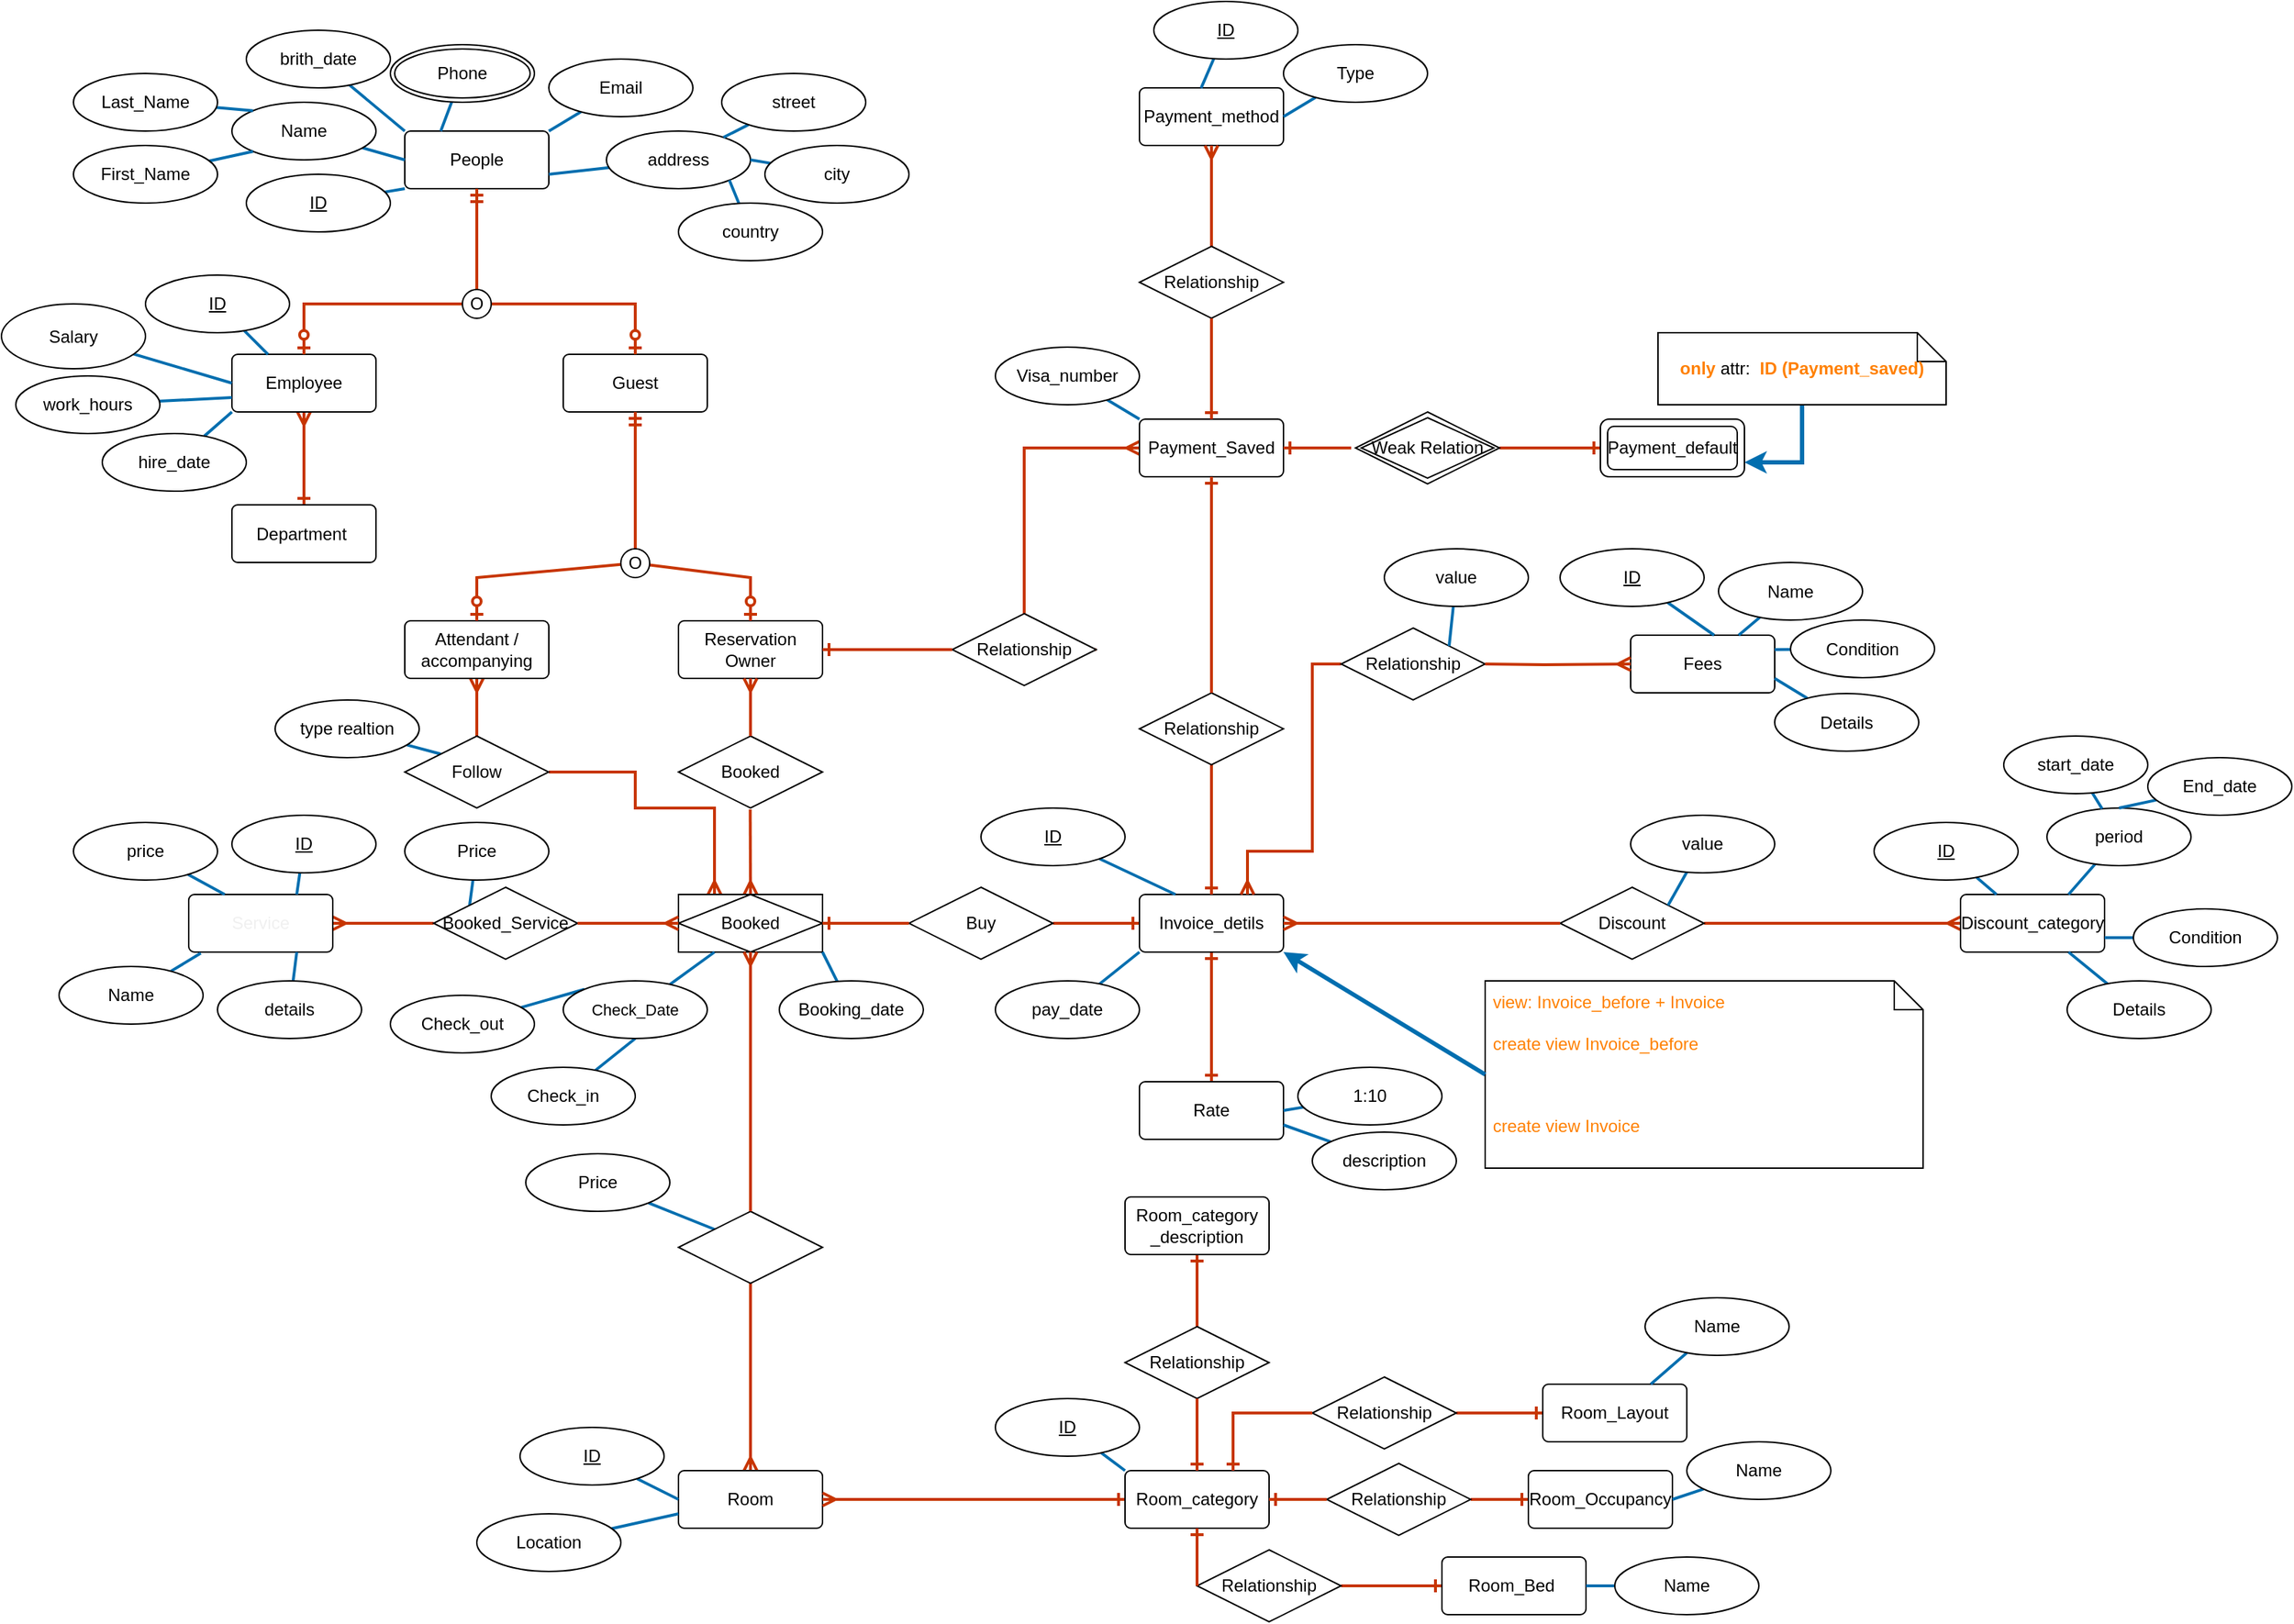 <mxfile version="16.0.0" type="device"><diagram id="vI57GA5DAVUNBbkm47zr" name="Hotel"><mxGraphModel dx="599" dy="376" grid="1" gridSize="10" guides="1" tooltips="1" connect="1" arrows="1" fold="1" page="1" pageScale="1" pageWidth="1654" pageHeight="1169" math="0" shadow="0"><root><mxCell id="0"/><mxCell id="1" parent="0"/><mxCell id="p1ACKnLT12sKT8vXGobS-59" value="People" style="rounded=1;arcSize=10;whiteSpace=wrap;html=1;align=center;fontFamily=Helvetica;fontSize=12;fontColor=default;strokeColor=default;fillColor=default;" parent="1" vertex="1"><mxGeometry x="330" y="120" width="100" height="40" as="geometry"/></mxCell><mxCell id="p1ACKnLT12sKT8vXGobS-60" value="Guest" style="rounded=1;arcSize=10;whiteSpace=wrap;html=1;align=center;fontFamily=Helvetica;fontSize=12;fontColor=default;strokeColor=default;fillColor=default;" parent="1" vertex="1"><mxGeometry x="440" y="275" width="100" height="40" as="geometry"/></mxCell><mxCell id="p1ACKnLT12sKT8vXGobS-169" style="edgeStyle=none;shape=connector;rounded=0;orthogonalLoop=1;jettySize=auto;html=1;labelBackgroundColor=default;fontFamily=Helvetica;fontSize=12;fontColor=#FF8000;startArrow=ERmany;startFill=0;endArrow=ERone;endFill=0;strokeColor=#C73500;strokeWidth=2;fillColor=#fa6800;" parent="1" source="p1ACKnLT12sKT8vXGobS-61" target="p1ACKnLT12sKT8vXGobS-168" edge="1"><mxGeometry relative="1" as="geometry"/></mxCell><mxCell id="p1ACKnLT12sKT8vXGobS-61" value="Employee" style="rounded=1;arcSize=10;whiteSpace=wrap;html=1;align=center;fontFamily=Helvetica;fontSize=12;fontColor=default;strokeColor=default;fillColor=default;" parent="1" vertex="1"><mxGeometry x="210" y="275" width="100" height="40" as="geometry"/></mxCell><mxCell id="p1ACKnLT12sKT8vXGobS-62" style="rounded=0;orthogonalLoop=1;jettySize=auto;html=1;endArrow=ERzeroToOne;endFill=0;fillColor=#fa6800;strokeColor=#C73500;strokeWidth=2;labelBackgroundColor=default;fontFamily=Helvetica;fontSize=12;fontColor=default;shape=connector;entryX=0.5;entryY=0;entryDx=0;entryDy=0;" parent="1" source="p1ACKnLT12sKT8vXGobS-65" target="p1ACKnLT12sKT8vXGobS-61" edge="1"><mxGeometry relative="1" as="geometry"><mxPoint x="300" y="275" as="targetPoint"/><Array as="points"><mxPoint x="260" y="240"/></Array></mxGeometry></mxCell><mxCell id="p1ACKnLT12sKT8vXGobS-63" style="edgeStyle=none;rounded=0;orthogonalLoop=1;jettySize=auto;html=1;endArrow=ERzeroToOne;endFill=0;fillColor=#fa6800;strokeColor=#C73500;strokeWidth=2;labelBackgroundColor=default;fontFamily=Helvetica;fontSize=12;fontColor=default;shape=connector;entryX=0.5;entryY=0;entryDx=0;entryDy=0;" parent="1" source="p1ACKnLT12sKT8vXGobS-65" target="p1ACKnLT12sKT8vXGobS-60" edge="1"><mxGeometry relative="1" as="geometry"><mxPoint x="500" y="290" as="targetPoint"/><Array as="points"><mxPoint x="490" y="240"/></Array></mxGeometry></mxCell><mxCell id="p1ACKnLT12sKT8vXGobS-64" style="edgeStyle=none;shape=connector;rounded=0;orthogonalLoop=1;jettySize=auto;html=1;labelBackgroundColor=default;fontFamily=Helvetica;fontSize=12;fontColor=default;endArrow=ERmandOne;endFill=0;strokeColor=#C73500;strokeWidth=2;fillColor=#fa6800;" parent="1" source="p1ACKnLT12sKT8vXGobS-65" target="p1ACKnLT12sKT8vXGobS-59" edge="1"><mxGeometry relative="1" as="geometry"/></mxCell><mxCell id="p1ACKnLT12sKT8vXGobS-65" value="O" style="ellipse;whiteSpace=wrap;html=1;aspect=fixed;fontFamily=Helvetica;fontSize=12;fontColor=default;strokeColor=default;fillColor=default;align=center;verticalAlign=middle;horizontal=1;" parent="1" vertex="1"><mxGeometry x="370" y="230" width="20" height="20" as="geometry"/></mxCell><mxCell id="p1ACKnLT12sKT8vXGobS-78" style="edgeStyle=none;shape=connector;rounded=0;orthogonalLoop=1;jettySize=auto;html=1;entryX=0.5;entryY=0;entryDx=0;entryDy=0;labelBackgroundColor=default;fontFamily=Helvetica;fontSize=12;fontColor=default;startArrow=none;startFill=0;endArrow=ERmany;endFill=0;strokeColor=#C73500;strokeWidth=2;fillColor=#fa6800;exitX=0.498;exitY=1.019;exitDx=0;exitDy=0;exitPerimeter=0;" parent="1" source="p1ACKnLT12sKT8vXGobS-88" target="p1ACKnLT12sKT8vXGobS-77" edge="1"><mxGeometry relative="1" as="geometry"/></mxCell><mxCell id="p1ACKnLT12sKT8vXGobS-142" style="edgeStyle=none;shape=connector;rounded=0;orthogonalLoop=1;jettySize=auto;html=1;entryX=0;entryY=0.5;entryDx=0;entryDy=0;labelBackgroundColor=default;fontFamily=Helvetica;fontSize=12;fontColor=default;startArrow=none;startFill=0;endArrow=ERmany;endFill=0;strokeColor=#C73500;strokeWidth=2;fillColor=#fa6800;exitX=1;exitY=0.5;exitDx=0;exitDy=0;" parent="1" source="p1ACKnLT12sKT8vXGobS-144" target="p1ACKnLT12sKT8vXGobS-139" edge="1"><mxGeometry relative="1" as="geometry"><Array as="points"><mxPoint x="760" y="480"/><mxPoint x="760" y="340"/></Array></mxGeometry></mxCell><mxCell id="p1ACKnLT12sKT8vXGobS-67" value="Reservation Owner" style="rounded=1;arcSize=10;whiteSpace=wrap;html=1;align=center;fontFamily=Helvetica;fontSize=12;fontColor=default;strokeColor=default;fillColor=default;" parent="1" vertex="1"><mxGeometry x="520" y="460" width="100" height="40" as="geometry"/></mxCell><mxCell id="p1ACKnLT12sKT8vXGobS-81" style="edgeStyle=none;shape=connector;rounded=0;orthogonalLoop=1;jettySize=auto;html=1;labelBackgroundColor=default;fontFamily=Helvetica;fontSize=12;fontColor=default;startArrow=ERmany;startFill=0;endArrow=none;endFill=0;strokeColor=#C73500;strokeWidth=2;fillColor=#fa6800;entryX=0.5;entryY=0;entryDx=0;entryDy=0;" parent="1" source="p1ACKnLT12sKT8vXGobS-68" target="mrTx13FWhD2hr1ZcwPyx-1" edge="1"><mxGeometry relative="1" as="geometry"><mxPoint x="280" y="530" as="targetPoint"/><Array as="points"/></mxGeometry></mxCell><mxCell id="p1ACKnLT12sKT8vXGobS-68" value="Attendant / accompanying" style="rounded=1;arcSize=10;whiteSpace=wrap;html=1;align=center;fontFamily=Helvetica;fontSize=12;fontColor=default;strokeColor=default;fillColor=default;" parent="1" vertex="1"><mxGeometry x="330" y="460" width="100" height="40" as="geometry"/></mxCell><mxCell id="p1ACKnLT12sKT8vXGobS-69" style="rounded=0;orthogonalLoop=1;jettySize=auto;html=1;endArrow=ERzeroToOne;endFill=0;fillColor=#fa6800;strokeColor=#C73500;strokeWidth=2;labelBackgroundColor=default;fontFamily=Helvetica;fontSize=12;fontColor=default;shape=connector;entryX=0.5;entryY=0;entryDx=0;entryDy=0;" parent="1" source="p1ACKnLT12sKT8vXGobS-72" target="p1ACKnLT12sKT8vXGobS-68" edge="1"><mxGeometry relative="1" as="geometry"><mxPoint x="430" y="460" as="targetPoint"/><Array as="points"><mxPoint x="380" y="430"/></Array></mxGeometry></mxCell><mxCell id="p1ACKnLT12sKT8vXGobS-70" style="edgeStyle=none;rounded=0;orthogonalLoop=1;jettySize=auto;html=1;endArrow=ERzeroToOne;endFill=0;fillColor=#fa6800;strokeColor=#C73500;strokeWidth=2;labelBackgroundColor=default;fontFamily=Helvetica;fontSize=12;fontColor=default;shape=connector;entryX=0.5;entryY=0;entryDx=0;entryDy=0;" parent="1" source="p1ACKnLT12sKT8vXGobS-72" target="p1ACKnLT12sKT8vXGobS-67" edge="1"><mxGeometry relative="1" as="geometry"><mxPoint x="570" y="460" as="targetPoint"/><Array as="points"><mxPoint x="570" y="430"/></Array></mxGeometry></mxCell><mxCell id="p1ACKnLT12sKT8vXGobS-71" style="edgeStyle=none;shape=connector;rounded=0;orthogonalLoop=1;jettySize=auto;html=1;labelBackgroundColor=default;fontFamily=Helvetica;fontSize=12;fontColor=default;endArrow=ERmandOne;endFill=0;strokeColor=#C73500;strokeWidth=2;fillColor=#fa6800;entryX=0.5;entryY=1;entryDx=0;entryDy=0;" parent="1" source="p1ACKnLT12sKT8vXGobS-72" target="p1ACKnLT12sKT8vXGobS-60" edge="1"><mxGeometry relative="1" as="geometry"><mxPoint x="510" y="390" as="targetPoint"/></mxGeometry></mxCell><mxCell id="p1ACKnLT12sKT8vXGobS-72" value="O" style="ellipse;whiteSpace=wrap;html=1;aspect=fixed;fontFamily=Helvetica;fontSize=12;fontColor=default;strokeColor=default;fillColor=default;verticalAlign=middle;align=center;" parent="1" vertex="1"><mxGeometry x="480" y="410" width="20" height="20" as="geometry"/></mxCell><mxCell id="p1ACKnLT12sKT8vXGobS-220" style="edgeStyle=none;shape=connector;rounded=0;orthogonalLoop=1;jettySize=auto;html=1;entryX=0.5;entryY=0;entryDx=0;entryDy=0;labelBackgroundColor=default;fontFamily=Helvetica;fontSize=12;fontColor=#FF8000;startArrow=none;startFill=0;endArrow=ERmany;endFill=0;strokeColor=#C73500;strokeWidth=2;fillColor=#fa6800;exitX=0.5;exitY=1;exitDx=0;exitDy=0;" parent="1" source="p1ACKnLT12sKT8vXGobS-225" target="p1ACKnLT12sKT8vXGobS-183" edge="1"><mxGeometry relative="1" as="geometry"><mxPoint x="570" y="860.0" as="sourcePoint"/></mxGeometry></mxCell><mxCell id="p1ACKnLT12sKT8vXGobS-103" style="edgeStyle=none;shape=connector;rounded=0;orthogonalLoop=1;jettySize=auto;html=1;labelBackgroundColor=default;fontFamily=Helvetica;fontSize=12;fontColor=default;startArrow=none;startFill=0;endArrow=ERone;endFill=0;strokeColor=#C73500;strokeWidth=2;fillColor=#fa6800;" parent="1" source="p1ACKnLT12sKT8vXGobS-104" target="p1ACKnLT12sKT8vXGobS-101" edge="1"><mxGeometry relative="1" as="geometry"/></mxCell><mxCell id="mrTx13FWhD2hr1ZcwPyx-2" style="edgeStyle=none;rounded=0;orthogonalLoop=1;jettySize=auto;html=1;entryX=1;entryY=0.5;entryDx=0;entryDy=0;labelBackgroundColor=default;fontFamily=Helvetica;fontSize=12;fontColor=#FFFFFF;startArrow=ERmany;startFill=0;endArrow=none;endFill=0;strokeColor=#C73500;strokeWidth=2;fillColor=#fa6800;exitX=0.25;exitY=0;exitDx=0;exitDy=0;" parent="1" source="p1ACKnLT12sKT8vXGobS-77" target="mrTx13FWhD2hr1ZcwPyx-1" edge="1"><mxGeometry relative="1" as="geometry"><Array as="points"><mxPoint x="545" y="590"/><mxPoint x="490" y="590"/><mxPoint x="490" y="565"/></Array></mxGeometry></mxCell><mxCell id="p1ACKnLT12sKT8vXGobS-77" value="Booked" style="shape=associativeEntity;whiteSpace=wrap;html=1;align=center;fontFamily=Helvetica;fontSize=12;fontColor=default;strokeColor=default;fillColor=default;" parent="1" vertex="1"><mxGeometry x="520" y="650" width="100" height="40" as="geometry"/></mxCell><mxCell id="p1ACKnLT12sKT8vXGobS-88" value="Booked" style="shape=rhombus;perimeter=rhombusPerimeter;whiteSpace=wrap;html=1;align=center;fontFamily=Helvetica;fontSize=12;fontColor=default;strokeColor=default;fillColor=default;" parent="1" vertex="1"><mxGeometry x="520" y="540" width="100" height="50" as="geometry"/></mxCell><mxCell id="p1ACKnLT12sKT8vXGobS-89" value="" style="edgeStyle=none;shape=connector;rounded=0;orthogonalLoop=1;jettySize=auto;html=1;entryX=0.5;entryY=0;entryDx=0;entryDy=0;labelBackgroundColor=default;fontFamily=Helvetica;fontSize=12;fontColor=default;startArrow=ERmany;startFill=0;endArrow=none;endFill=0;strokeColor=#C73500;strokeWidth=2;fillColor=#fa6800;" parent="1" source="p1ACKnLT12sKT8vXGobS-67" target="p1ACKnLT12sKT8vXGobS-88" edge="1"><mxGeometry relative="1" as="geometry"><mxPoint x="570" y="500" as="sourcePoint"/><mxPoint x="570" y="650" as="targetPoint"/></mxGeometry></mxCell><mxCell id="p1ACKnLT12sKT8vXGobS-90" style="edgeStyle=none;shape=connector;rounded=0;orthogonalLoop=1;jettySize=auto;html=1;labelBackgroundColor=default;fontFamily=Helvetica;fontSize=11;fontColor=default;endArrow=none;endFill=0;strokeColor=#006EAF;strokeWidth=2;fillColor=#1ba1e2;entryX=0;entryY=0;entryDx=0;entryDy=0;" parent="1" source="p1ACKnLT12sKT8vXGobS-91" target="mrTx13FWhD2hr1ZcwPyx-1" edge="1"><mxGeometry relative="1" as="geometry"><mxPoint x="535" y="630" as="targetPoint"/></mxGeometry></mxCell><mxCell id="p1ACKnLT12sKT8vXGobS-91" value="&lt;span style=&quot;font-size: 12px&quot;&gt;type realtion&lt;/span&gt;" style="ellipse;whiteSpace=wrap;html=1;align=center;fontFamily=Helvetica;fontSize=11;fontColor=default;strokeColor=default;fillColor=default;" parent="1" vertex="1"><mxGeometry x="240" y="515" width="100" height="40" as="geometry"/></mxCell><mxCell id="p1ACKnLT12sKT8vXGobS-227" style="edgeStyle=none;shape=connector;rounded=0;orthogonalLoop=1;jettySize=auto;html=1;entryX=1;entryY=0.5;entryDx=0;entryDy=0;labelBackgroundColor=default;fontFamily=Helvetica;fontSize=12;fontColor=#FF8000;startArrow=none;startFill=0;endArrow=ERmany;endFill=0;strokeColor=#C73500;strokeWidth=2;fillColor=#fa6800;exitX=0;exitY=0.5;exitDx=0;exitDy=0;" parent="1" source="DwVgV_HDbT9J_T5YfESA-5" target="p1ACKnLT12sKT8vXGobS-224" edge="1"><mxGeometry relative="1" as="geometry"/></mxCell><mxCell id="p1ACKnLT12sKT8vXGobS-171" style="edgeStyle=none;shape=connector;rounded=0;orthogonalLoop=1;jettySize=auto;html=1;labelBackgroundColor=default;fontFamily=Helvetica;fontSize=12;fontColor=#FF8000;startArrow=ERone;startFill=0;endArrow=ERone;endFill=0;strokeColor=#C73500;strokeWidth=2;fillColor=#fa6800;" parent="1" source="p1ACKnLT12sKT8vXGobS-101" target="p1ACKnLT12sKT8vXGobS-170" edge="1"><mxGeometry relative="1" as="geometry"/></mxCell><mxCell id="p1ACKnLT12sKT8vXGobS-101" value="Invoice_detils" style="rounded=1;arcSize=10;whiteSpace=wrap;html=1;align=center;fontFamily=Helvetica;fontSize=12;fontColor=default;strokeColor=default;fillColor=default;" parent="1" vertex="1"><mxGeometry x="840" y="650" width="100" height="40" as="geometry"/></mxCell><mxCell id="p1ACKnLT12sKT8vXGobS-131" style="edgeStyle=none;shape=connector;rounded=0;orthogonalLoop=1;jettySize=auto;html=1;entryX=0;entryY=0.5;entryDx=0;entryDy=0;labelBackgroundColor=default;fontFamily=Helvetica;fontSize=12;fontColor=default;startArrow=none;startFill=0;endArrow=ERmany;endFill=0;strokeColor=#C73500;strokeWidth=2;fillColor=#fa6800;" parent="1" source="p1ACKnLT12sKT8vXGobS-133" target="p1ACKnLT12sKT8vXGobS-119" edge="1"><mxGeometry relative="1" as="geometry"/></mxCell><mxCell id="p1ACKnLT12sKT8vXGobS-104" value="Buy" style="shape=rhombus;perimeter=rhombusPerimeter;whiteSpace=wrap;html=1;align=center;fontFamily=Helvetica;fontSize=12;fontColor=default;strokeColor=default;fillColor=default;" parent="1" vertex="1"><mxGeometry x="680" y="645" width="100" height="50" as="geometry"/></mxCell><mxCell id="p1ACKnLT12sKT8vXGobS-105" value="" style="edgeStyle=none;shape=connector;rounded=0;orthogonalLoop=1;jettySize=auto;html=1;labelBackgroundColor=default;fontFamily=Helvetica;fontSize=12;fontColor=default;startArrow=ERone;startFill=0;endArrow=none;endFill=0;strokeColor=#C73500;strokeWidth=2;fillColor=#fa6800;" parent="1" source="p1ACKnLT12sKT8vXGobS-77" target="p1ACKnLT12sKT8vXGobS-104" edge="1"><mxGeometry relative="1" as="geometry"><mxPoint x="620" y="670" as="sourcePoint"/><mxPoint x="840" y="670" as="targetPoint"/></mxGeometry></mxCell><mxCell id="p1ACKnLT12sKT8vXGobS-107" value="Payment_method" style="rounded=1;arcSize=10;whiteSpace=wrap;html=1;align=center;fontFamily=Helvetica;fontSize=12;fontColor=default;strokeColor=default;fillColor=default;" parent="1" vertex="1"><mxGeometry x="840" y="90" width="100" height="40" as="geometry"/></mxCell><mxCell id="p1ACKnLT12sKT8vXGobS-119" value="Discount_category" style="rounded=1;arcSize=10;whiteSpace=wrap;html=1;align=center;fontFamily=Helvetica;fontSize=12;fontColor=default;strokeColor=default;fillColor=default;" parent="1" vertex="1"><mxGeometry x="1410" y="650" width="100" height="40" as="geometry"/></mxCell><mxCell id="p1ACKnLT12sKT8vXGobS-124" style="edgeStyle=none;shape=connector;rounded=0;orthogonalLoop=1;jettySize=auto;html=1;labelBackgroundColor=default;fontFamily=Helvetica;fontSize=11;fontColor=default;endArrow=none;endFill=0;strokeColor=#006EAF;strokeWidth=2;fillColor=#1ba1e2;entryX=1;entryY=0.75;entryDx=0;entryDy=0;" parent="1" source="p1ACKnLT12sKT8vXGobS-125" target="p1ACKnLT12sKT8vXGobS-119" edge="1"><mxGeometry relative="1" as="geometry"><mxPoint x="1440" y="655" as="targetPoint"/></mxGeometry></mxCell><mxCell id="p1ACKnLT12sKT8vXGobS-125" value="&lt;span style=&quot;font-size: 12px&quot;&gt;Condition&lt;/span&gt;" style="ellipse;whiteSpace=wrap;html=1;align=center;fontFamily=Helvetica;fontSize=11;fontColor=default;strokeColor=default;fillColor=default;" parent="1" vertex="1"><mxGeometry x="1530" y="660" width="100" height="40" as="geometry"/></mxCell><mxCell id="p1ACKnLT12sKT8vXGobS-128" style="edgeStyle=none;shape=connector;rounded=0;orthogonalLoop=1;jettySize=auto;html=1;labelBackgroundColor=default;fontFamily=Helvetica;fontSize=11;fontColor=default;endArrow=none;endFill=0;strokeColor=#006EAF;strokeWidth=2;fillColor=#1ba1e2;entryX=0.75;entryY=1;entryDx=0;entryDy=0;" parent="1" source="p1ACKnLT12sKT8vXGobS-129" target="p1ACKnLT12sKT8vXGobS-119" edge="1"><mxGeometry relative="1" as="geometry"><mxPoint x="1530" y="690" as="targetPoint"/></mxGeometry></mxCell><mxCell id="p1ACKnLT12sKT8vXGobS-129" value="&lt;span style=&quot;font-size: 12px&quot;&gt;Details&lt;/span&gt;" style="ellipse;whiteSpace=wrap;html=1;align=center;fontFamily=Helvetica;fontSize=11;fontColor=default;strokeColor=default;fillColor=default;" parent="1" vertex="1"><mxGeometry x="1484" y="710" width="100" height="40" as="geometry"/></mxCell><mxCell id="p1ACKnLT12sKT8vXGobS-133" value="Discount" style="shape=rhombus;perimeter=rhombusPerimeter;whiteSpace=wrap;html=1;align=center;fontFamily=Helvetica;fontSize=12;fontColor=default;strokeColor=default;fillColor=default;" parent="1" vertex="1"><mxGeometry x="1132" y="645" width="100" height="50" as="geometry"/></mxCell><mxCell id="p1ACKnLT12sKT8vXGobS-134" value="" style="edgeStyle=none;shape=connector;rounded=0;orthogonalLoop=1;jettySize=auto;html=1;entryX=0;entryY=0.5;entryDx=0;entryDy=0;labelBackgroundColor=default;fontFamily=Helvetica;fontSize=12;fontColor=default;startArrow=ERmany;startFill=0;endArrow=none;endFill=0;strokeColor=#C73500;strokeWidth=2;fillColor=#fa6800;exitX=1;exitY=0.5;exitDx=0;exitDy=0;" parent="1" source="p1ACKnLT12sKT8vXGobS-101" target="p1ACKnLT12sKT8vXGobS-133" edge="1"><mxGeometry relative="1" as="geometry"><mxPoint x="1241.0" y="670" as="sourcePoint"/><mxPoint x="1480" y="670" as="targetPoint"/></mxGeometry></mxCell><mxCell id="p1ACKnLT12sKT8vXGobS-136" style="edgeStyle=none;shape=connector;rounded=0;orthogonalLoop=1;jettySize=auto;html=1;labelBackgroundColor=default;fontFamily=Helvetica;fontSize=11;fontColor=default;endArrow=none;endFill=0;strokeColor=#006EAF;strokeWidth=2;fillColor=#1ba1e2;entryX=0;entryY=0;entryDx=0;entryDy=0;" parent="1" source="p1ACKnLT12sKT8vXGobS-137" target="p1ACKnLT12sKT8vXGobS-139" edge="1"><mxGeometry relative="1" as="geometry"><mxPoint x="900" y="300" as="targetPoint"/></mxGeometry></mxCell><mxCell id="p1ACKnLT12sKT8vXGobS-137" value="&lt;span style=&quot;font-size: 12px&quot;&gt;Visa_number&lt;/span&gt;" style="ellipse;whiteSpace=wrap;html=1;align=center;fontFamily=Helvetica;fontSize=11;fontColor=default;strokeColor=default;fillColor=default;" parent="1" vertex="1"><mxGeometry x="740" y="270" width="100" height="40" as="geometry"/></mxCell><mxCell id="p1ACKnLT12sKT8vXGobS-143" style="edgeStyle=none;shape=connector;rounded=0;orthogonalLoop=1;jettySize=auto;html=1;labelBackgroundColor=default;fontFamily=Helvetica;fontSize=12;fontColor=default;startArrow=none;startFill=0;endArrow=ERone;endFill=0;strokeColor=#C73500;strokeWidth=2;fillColor=#fa6800;entryX=0;entryY=0.5;entryDx=0;entryDy=0;exitX=1;exitY=0.5;exitDx=0;exitDy=0;" parent="1" source="VJfP-_Y8YsUKhy8eOxxd-1" target="p1ACKnLT12sKT8vXGobS-158" edge="1"><mxGeometry relative="1" as="geometry"><mxPoint x="1140" y="340" as="targetPoint"/><mxPoint x="1100" y="340" as="sourcePoint"/></mxGeometry></mxCell><mxCell id="p1ACKnLT12sKT8vXGobS-155" style="edgeStyle=none;shape=connector;rounded=0;orthogonalLoop=1;jettySize=auto;html=1;labelBackgroundColor=default;fontFamily=Helvetica;fontSize=12;fontColor=default;startArrow=none;startFill=0;endArrow=ERmany;endFill=0;strokeColor=#C73500;strokeWidth=2;fillColor=#fa6800;" parent="1" source="p1ACKnLT12sKT8vXGobS-156" target="p1ACKnLT12sKT8vXGobS-107" edge="1"><mxGeometry relative="1" as="geometry"/></mxCell><mxCell id="p1ACKnLT12sKT8vXGobS-139" value="Payment_Saved" style="rounded=1;arcSize=10;whiteSpace=wrap;html=1;align=center;fontFamily=Helvetica;fontSize=12;fontColor=default;strokeColor=default;fillColor=default;" parent="1" vertex="1"><mxGeometry x="840" y="320" width="100" height="40" as="geometry"/></mxCell><mxCell id="p1ACKnLT12sKT8vXGobS-144" value="Relationship" style="shape=rhombus;perimeter=rhombusPerimeter;whiteSpace=wrap;html=1;align=center;fontFamily=Helvetica;fontSize=12;fontColor=default;strokeColor=default;fillColor=default;" parent="1" vertex="1"><mxGeometry x="710" y="455" width="100" height="50" as="geometry"/></mxCell><mxCell id="p1ACKnLT12sKT8vXGobS-145" value="" style="edgeStyle=none;shape=connector;rounded=0;orthogonalLoop=1;jettySize=auto;html=1;entryX=0;entryY=0.5;entryDx=0;entryDy=0;labelBackgroundColor=default;fontFamily=Helvetica;fontSize=12;fontColor=default;startArrow=ERone;startFill=0;endArrow=none;endFill=0;strokeColor=#C73500;strokeWidth=2;fillColor=#fa6800;exitX=1;exitY=0.5;exitDx=0;exitDy=0;" parent="1" source="p1ACKnLT12sKT8vXGobS-67" target="p1ACKnLT12sKT8vXGobS-144" edge="1"><mxGeometry relative="1" as="geometry"><mxPoint x="620" y="480" as="sourcePoint"/><mxPoint x="840" y="340" as="targetPoint"/><Array as="points"/></mxGeometry></mxCell><mxCell id="p1ACKnLT12sKT8vXGobS-147" value="" style="edgeStyle=none;shape=connector;rounded=0;orthogonalLoop=1;jettySize=auto;html=1;labelBackgroundColor=default;fontFamily=Helvetica;fontSize=12;fontColor=default;startArrow=ERone;startFill=0;endArrow=none;endFill=0;strokeColor=#C73500;strokeWidth=2;fillColor=#fa6800;entryX=-0.03;entryY=0.501;entryDx=0;entryDy=0;entryPerimeter=0;" parent="1" source="p1ACKnLT12sKT8vXGobS-139" target="VJfP-_Y8YsUKhy8eOxxd-1" edge="1"><mxGeometry relative="1" as="geometry"><mxPoint x="940" y="340" as="sourcePoint"/><mxPoint x="990" y="340" as="targetPoint"/></mxGeometry></mxCell><mxCell id="LPrqTILYjleBiJn5z4hf-2" style="edgeStyle=orthogonalEdgeStyle;rounded=0;orthogonalLoop=1;jettySize=auto;html=1;entryX=1;entryY=0.75;entryDx=0;entryDy=0;fillColor=#1ba1e2;strokeColor=#006EAF;strokeWidth=3;" parent="1" source="p1ACKnLT12sKT8vXGobS-152" target="p1ACKnLT12sKT8vXGobS-158" edge="1"><mxGeometry relative="1" as="geometry"/></mxCell><mxCell id="p1ACKnLT12sKT8vXGobS-152" value="&lt;blockquote style=&quot;margin: 0 0 0 40px ; border: none ; padding: 0px&quot;&gt;&lt;/blockquote&gt;&lt;span&gt;&lt;div style=&quot;text-align: left&quot;&gt;&lt;span style=&quot;text-align: center&quot;&gt;&lt;div style=&quot;text-align: left&quot;&gt;&lt;font color=&quot;#ff8000&quot;&gt;&lt;b&gt;only&amp;nbsp;&lt;/b&gt;&lt;/font&gt;&lt;span&gt;attr:&amp;nbsp;&amp;nbsp;&lt;/span&gt;&lt;b&gt;&lt;font color=&quot;#ff8000&quot;&gt;ID (Payment_saved)&lt;/font&gt;&lt;/b&gt;&lt;br&gt;&lt;/div&gt;&lt;/span&gt;&lt;/div&gt;&lt;/span&gt;" style="shape=note;size=20;whiteSpace=wrap;html=1;fontFamily=Helvetica;fontSize=12;fontColor=default;strokeColor=default;fillColor=default;" parent="1" vertex="1"><mxGeometry x="1200" y="260" width="200" height="50" as="geometry"/></mxCell><mxCell id="p1ACKnLT12sKT8vXGobS-156" value="Relationship" style="shape=rhombus;perimeter=rhombusPerimeter;whiteSpace=wrap;html=1;align=center;fontFamily=Helvetica;fontSize=12;fontColor=default;strokeColor=default;fillColor=default;" parent="1" vertex="1"><mxGeometry x="840" y="200" width="100" height="50" as="geometry"/></mxCell><mxCell id="p1ACKnLT12sKT8vXGobS-157" value="" style="edgeStyle=none;shape=connector;rounded=0;orthogonalLoop=1;jettySize=auto;html=1;labelBackgroundColor=default;fontFamily=Helvetica;fontSize=12;fontColor=default;startArrow=ERone;startFill=0;endArrow=none;endFill=0;strokeColor=#C73500;strokeWidth=2;fillColor=#fa6800;" parent="1" source="p1ACKnLT12sKT8vXGobS-139" target="p1ACKnLT12sKT8vXGobS-156" edge="1"><mxGeometry relative="1" as="geometry"><mxPoint x="890" y="320" as="sourcePoint"/><mxPoint x="890" y="130" as="targetPoint"/></mxGeometry></mxCell><mxCell id="p1ACKnLT12sKT8vXGobS-158" value="Payment_default" style="rounded=1;shape=ext;margin=3;double=1;whiteSpace=wrap;html=1;align=center;fontFamily=Helvetica;fontSize=12;fontColor=default;strokeColor=default;fillColor=default;" parent="1" vertex="1"><mxGeometry x="1160" y="320" width="100" height="40" as="geometry"/></mxCell><mxCell id="p1ACKnLT12sKT8vXGobS-163" style="edgeStyle=none;shape=connector;rounded=0;orthogonalLoop=1;jettySize=auto;html=1;labelBackgroundColor=default;fontFamily=Helvetica;fontSize=11;fontColor=default;endArrow=none;endFill=0;strokeColor=#006EAF;strokeWidth=2;fillColor=#1ba1e2;entryX=1;entryY=0.5;entryDx=0;entryDy=0;" parent="1" source="p1ACKnLT12sKT8vXGobS-164" target="p1ACKnLT12sKT8vXGobS-107" edge="1"><mxGeometry relative="1" as="geometry"><mxPoint x="950" y="120" as="targetPoint"/></mxGeometry></mxCell><mxCell id="p1ACKnLT12sKT8vXGobS-164" value="&lt;span style=&quot;font-size: 12px&quot;&gt;Type&lt;/span&gt;" style="ellipse;whiteSpace=wrap;html=1;align=center;fontFamily=Helvetica;fontSize=11;fontColor=default;strokeColor=default;fillColor=default;" parent="1" vertex="1"><mxGeometry x="940" y="60" width="100" height="40" as="geometry"/></mxCell><mxCell id="p1ACKnLT12sKT8vXGobS-165" style="edgeStyle=none;shape=connector;rounded=0;orthogonalLoop=1;jettySize=auto;html=1;labelBackgroundColor=default;fontFamily=Helvetica;fontSize=12;fontColor=default;endArrow=none;endFill=0;strokeColor=#006EAF;strokeWidth=2;fillColor=#1ba1e2;entryX=0.428;entryY=0.005;entryDx=0;entryDy=0;entryPerimeter=0;" parent="1" source="p1ACKnLT12sKT8vXGobS-166" target="p1ACKnLT12sKT8vXGobS-107" edge="1"><mxGeometry relative="1" as="geometry"><mxPoint x="870" y="70" as="targetPoint"/></mxGeometry></mxCell><mxCell id="p1ACKnLT12sKT8vXGobS-166" value="ID" style="ellipse;whiteSpace=wrap;html=1;align=center;fontStyle=4;fontFamily=Helvetica;fontSize=12;fontColor=default;strokeColor=default;fillColor=default;" parent="1" vertex="1"><mxGeometry x="850" y="30" width="100" height="40" as="geometry"/></mxCell><mxCell id="p1ACKnLT12sKT8vXGobS-168" value="Department&amp;nbsp;" style="rounded=1;arcSize=10;whiteSpace=wrap;html=1;align=center;fontFamily=Helvetica;fontSize=12;fontColor=default;strokeColor=default;fillColor=default;" parent="1" vertex="1"><mxGeometry x="210" y="379.5" width="100" height="40" as="geometry"/></mxCell><mxCell id="p1ACKnLT12sKT8vXGobS-170" value="Rate" style="rounded=1;arcSize=10;whiteSpace=wrap;html=1;align=center;fontFamily=Helvetica;fontSize=12;fontColor=default;strokeColor=default;fillColor=default;" parent="1" vertex="1"><mxGeometry x="840" y="780" width="100" height="40" as="geometry"/></mxCell><mxCell id="p1ACKnLT12sKT8vXGobS-178" style="edgeStyle=none;shape=connector;rounded=0;orthogonalLoop=1;jettySize=auto;html=1;labelBackgroundColor=default;fontFamily=Helvetica;fontSize=11;fontColor=default;endArrow=none;endFill=0;strokeColor=#006EAF;strokeWidth=2;fillColor=#1ba1e2;entryX=1;entryY=0.5;entryDx=0;entryDy=0;" parent="1" source="p1ACKnLT12sKT8vXGobS-179" target="p1ACKnLT12sKT8vXGobS-170" edge="1"><mxGeometry relative="1" as="geometry"><mxPoint x="1000" y="810" as="targetPoint"/></mxGeometry></mxCell><mxCell id="p1ACKnLT12sKT8vXGobS-179" value="&lt;span style=&quot;font-size: 12px&quot;&gt;1:10&lt;/span&gt;" style="ellipse;whiteSpace=wrap;html=1;align=center;fontFamily=Helvetica;fontSize=11;fontColor=default;strokeColor=default;fillColor=default;" parent="1" vertex="1"><mxGeometry x="950" y="770" width="100" height="40" as="geometry"/></mxCell><mxCell id="p1ACKnLT12sKT8vXGobS-181" style="edgeStyle=none;shape=connector;rounded=0;orthogonalLoop=1;jettySize=auto;html=1;labelBackgroundColor=default;fontFamily=Helvetica;fontSize=11;fontColor=default;endArrow=none;endFill=0;strokeColor=#006EAF;strokeWidth=2;fillColor=#1ba1e2;entryX=1;entryY=0.75;entryDx=0;entryDy=0;" parent="1" source="p1ACKnLT12sKT8vXGobS-182" target="p1ACKnLT12sKT8vXGobS-170" edge="1"><mxGeometry relative="1" as="geometry"><mxPoint x="780" y="840" as="targetPoint"/></mxGeometry></mxCell><mxCell id="p1ACKnLT12sKT8vXGobS-182" value="&lt;span style=&quot;font-size: 12px&quot;&gt;description&lt;/span&gt;&lt;span style=&quot;font-size: 12px&quot;&gt;&lt;br&gt;&lt;/span&gt;" style="ellipse;whiteSpace=wrap;html=1;align=center;fontFamily=Helvetica;fontSize=11;fontColor=default;strokeColor=default;fillColor=default;" parent="1" vertex="1"><mxGeometry x="960" y="815" width="100" height="40" as="geometry"/></mxCell><mxCell id="p1ACKnLT12sKT8vXGobS-183" value="Room" style="rounded=1;arcSize=10;whiteSpace=wrap;html=1;align=center;fontFamily=Helvetica;fontSize=12;fontColor=default;strokeColor=default;fillColor=default;" parent="1" vertex="1"><mxGeometry x="520" y="1050" width="100" height="40" as="geometry"/></mxCell><mxCell id="p1ACKnLT12sKT8vXGobS-193" style="edgeStyle=none;shape=connector;rounded=0;orthogonalLoop=1;jettySize=auto;html=1;entryX=0.5;entryY=1;entryDx=0;entryDy=0;labelBackgroundColor=default;fontFamily=Helvetica;fontSize=12;fontColor=#FF8000;startArrow=none;startFill=0;endArrow=ERone;endFill=0;strokeColor=#C73500;strokeWidth=2;fillColor=#fa6800;" parent="1" source="p1ACKnLT12sKT8vXGobS-194" target="p1ACKnLT12sKT8vXGobS-185" edge="1"><mxGeometry relative="1" as="geometry"/></mxCell><mxCell id="p1ACKnLT12sKT8vXGobS-197" style="edgeStyle=none;shape=connector;rounded=0;orthogonalLoop=1;jettySize=auto;html=1;entryX=0;entryY=0.5;entryDx=0;entryDy=0;labelBackgroundColor=default;fontFamily=Helvetica;fontSize=12;fontColor=#FF8000;startArrow=none;startFill=0;endArrow=ERone;endFill=0;strokeColor=#C73500;strokeWidth=2;fillColor=#fa6800;exitX=1;exitY=0.5;exitDx=0;exitDy=0;" parent="1" source="p1ACKnLT12sKT8vXGobS-204" target="p1ACKnLT12sKT8vXGobS-186" edge="1"><mxGeometry relative="1" as="geometry"/></mxCell><mxCell id="p1ACKnLT12sKT8vXGobS-198" style="edgeStyle=none;shape=connector;rounded=0;orthogonalLoop=1;jettySize=auto;html=1;entryX=0;entryY=0.5;entryDx=0;entryDy=0;labelBackgroundColor=default;fontFamily=Helvetica;fontSize=12;fontColor=#FF8000;startArrow=none;startFill=0;endArrow=ERone;endFill=0;strokeColor=#C73500;strokeWidth=2;fillColor=#fa6800;" parent="1" source="p1ACKnLT12sKT8vXGobS-202" target="p1ACKnLT12sKT8vXGobS-188" edge="1"><mxGeometry relative="1" as="geometry"><Array as="points"/></mxGeometry></mxCell><mxCell id="p1ACKnLT12sKT8vXGobS-210" style="edgeStyle=none;shape=connector;rounded=0;orthogonalLoop=1;jettySize=auto;html=1;entryX=0;entryY=0.5;entryDx=0;entryDy=0;labelBackgroundColor=default;fontFamily=Helvetica;fontSize=12;fontColor=#FF8000;startArrow=none;startFill=0;endArrow=ERone;endFill=0;strokeColor=#C73500;strokeWidth=2;fillColor=#fa6800;exitX=1;exitY=0.5;exitDx=0;exitDy=0;" parent="1" source="p1ACKnLT12sKT8vXGobS-211" target="p1ACKnLT12sKT8vXGobS-187" edge="1"><mxGeometry relative="1" as="geometry"/></mxCell><mxCell id="p1ACKnLT12sKT8vXGobS-219" style="edgeStyle=none;shape=connector;rounded=0;orthogonalLoop=1;jettySize=auto;html=1;entryX=1;entryY=0.5;entryDx=0;entryDy=0;labelBackgroundColor=default;fontFamily=Helvetica;fontSize=12;fontColor=#FF8000;startArrow=ERone;startFill=0;endArrow=ERmany;endFill=0;strokeColor=#C73500;strokeWidth=2;fillColor=#fa6800;" parent="1" source="p1ACKnLT12sKT8vXGobS-184" target="p1ACKnLT12sKT8vXGobS-183" edge="1"><mxGeometry relative="1" as="geometry"/></mxCell><mxCell id="p1ACKnLT12sKT8vXGobS-184" value="Room_category" style="rounded=1;arcSize=10;whiteSpace=wrap;html=1;align=center;fontFamily=Helvetica;fontSize=12;fontColor=default;strokeColor=default;fillColor=default;" parent="1" vertex="1"><mxGeometry x="830" y="1050" width="100" height="40" as="geometry"/></mxCell><mxCell id="p1ACKnLT12sKT8vXGobS-185" value="Room_category&lt;br&gt;_description" style="rounded=1;arcSize=10;whiteSpace=wrap;html=1;align=center;fontFamily=Helvetica;fontSize=12;fontColor=default;strokeColor=default;fillColor=default;" parent="1" vertex="1"><mxGeometry x="830" y="860" width="100" height="40" as="geometry"/></mxCell><mxCell id="p1ACKnLT12sKT8vXGobS-186" value="Room_Occupancy" style="rounded=1;arcSize=10;whiteSpace=wrap;html=1;align=center;fontFamily=Helvetica;fontSize=12;fontColor=default;strokeColor=default;fillColor=default;" parent="1" vertex="1"><mxGeometry x="1110" y="1050" width="100" height="40" as="geometry"/></mxCell><mxCell id="p1ACKnLT12sKT8vXGobS-187" value="Room_Bed&amp;nbsp;" style="rounded=1;arcSize=10;whiteSpace=wrap;html=1;align=center;fontFamily=Helvetica;fontSize=12;fontColor=default;strokeColor=default;fillColor=default;" parent="1" vertex="1"><mxGeometry x="1050" y="1110" width="100" height="40" as="geometry"/></mxCell><mxCell id="p1ACKnLT12sKT8vXGobS-188" value="Room_Layout" style="rounded=1;arcSize=10;whiteSpace=wrap;html=1;align=center;fontFamily=Helvetica;fontSize=12;fontColor=default;strokeColor=default;fillColor=default;" parent="1" vertex="1"><mxGeometry x="1120" y="990" width="100" height="40" as="geometry"/></mxCell><mxCell id="p1ACKnLT12sKT8vXGobS-194" value="Relationship" style="shape=rhombus;perimeter=rhombusPerimeter;whiteSpace=wrap;html=1;align=center;fontFamily=Helvetica;fontSize=12;fontColor=default;strokeColor=default;fillColor=default;" parent="1" vertex="1"><mxGeometry x="830" y="950" width="100" height="50" as="geometry"/></mxCell><mxCell id="p1ACKnLT12sKT8vXGobS-195" value="" style="edgeStyle=none;shape=connector;rounded=0;orthogonalLoop=1;jettySize=auto;html=1;entryX=0.5;entryY=1;entryDx=0;entryDy=0;labelBackgroundColor=default;fontFamily=Helvetica;fontSize=12;fontColor=#FF8000;startArrow=ERone;startFill=0;endArrow=none;endFill=0;strokeColor=#C73500;strokeWidth=2;fillColor=#fa6800;" parent="1" source="p1ACKnLT12sKT8vXGobS-184" target="p1ACKnLT12sKT8vXGobS-194" edge="1"><mxGeometry relative="1" as="geometry"><mxPoint x="880" y="1050" as="sourcePoint"/><mxPoint x="880" y="900" as="targetPoint"/></mxGeometry></mxCell><mxCell id="p1ACKnLT12sKT8vXGobS-202" value="Relationship" style="shape=rhombus;perimeter=rhombusPerimeter;whiteSpace=wrap;html=1;align=center;fontFamily=Helvetica;fontSize=12;fontColor=default;strokeColor=default;fillColor=default;" parent="1" vertex="1"><mxGeometry x="960" y="985" width="100" height="50" as="geometry"/></mxCell><mxCell id="p1ACKnLT12sKT8vXGobS-203" value="" style="edgeStyle=none;shape=connector;rounded=0;orthogonalLoop=1;jettySize=auto;html=1;entryX=0;entryY=0.5;entryDx=0;entryDy=0;labelBackgroundColor=default;fontFamily=Helvetica;fontSize=12;fontColor=#FF8000;startArrow=ERone;startFill=0;endArrow=none;endFill=0;strokeColor=#C73500;strokeWidth=2;fillColor=#fa6800;exitX=0.75;exitY=0;exitDx=0;exitDy=0;" parent="1" source="p1ACKnLT12sKT8vXGobS-184" target="p1ACKnLT12sKT8vXGobS-202" edge="1"><mxGeometry relative="1" as="geometry"><mxPoint x="930" y="1057.5" as="sourcePoint"/><mxPoint x="1120" y="1010" as="targetPoint"/><Array as="points"><mxPoint x="905" y="1010"/></Array></mxGeometry></mxCell><mxCell id="p1ACKnLT12sKT8vXGobS-204" value="Relationship" style="shape=rhombus;perimeter=rhombusPerimeter;whiteSpace=wrap;html=1;align=center;fontFamily=Helvetica;fontSize=12;fontColor=default;strokeColor=default;fillColor=default;" parent="1" vertex="1"><mxGeometry x="970" y="1045" width="100" height="50" as="geometry"/></mxCell><mxCell id="p1ACKnLT12sKT8vXGobS-205" value="" style="edgeStyle=none;shape=connector;rounded=0;orthogonalLoop=1;jettySize=auto;html=1;entryX=0;entryY=0.5;entryDx=0;entryDy=0;labelBackgroundColor=default;fontFamily=Helvetica;fontSize=12;fontColor=#FF8000;startArrow=ERone;startFill=0;endArrow=none;endFill=0;strokeColor=#C73500;strokeWidth=2;fillColor=#fa6800;exitX=1;exitY=0.5;exitDx=0;exitDy=0;" parent="1" source="p1ACKnLT12sKT8vXGobS-184" target="p1ACKnLT12sKT8vXGobS-204" edge="1"><mxGeometry relative="1" as="geometry"><mxPoint x="930" y="1070" as="sourcePoint"/><mxPoint x="1110" y="1070" as="targetPoint"/></mxGeometry></mxCell><mxCell id="p1ACKnLT12sKT8vXGobS-211" value="Relationship" style="shape=rhombus;perimeter=rhombusPerimeter;whiteSpace=wrap;html=1;align=center;fontFamily=Helvetica;fontSize=12;fontColor=default;strokeColor=default;fillColor=default;" parent="1" vertex="1"><mxGeometry x="880" y="1105" width="100" height="50" as="geometry"/></mxCell><mxCell id="p1ACKnLT12sKT8vXGobS-212" value="" style="edgeStyle=none;shape=connector;rounded=0;orthogonalLoop=1;jettySize=auto;html=1;entryX=0;entryY=0.5;entryDx=0;entryDy=0;labelBackgroundColor=default;fontFamily=Helvetica;fontSize=12;fontColor=#FF8000;startArrow=ERone;startFill=0;endArrow=none;endFill=0;strokeColor=#C73500;strokeWidth=2;fillColor=#fa6800;exitX=0.5;exitY=1;exitDx=0;exitDy=0;" parent="1" source="p1ACKnLT12sKT8vXGobS-184" target="p1ACKnLT12sKT8vXGobS-211" edge="1"><mxGeometry relative="1" as="geometry"><mxPoint x="880" y="1090" as="sourcePoint"/><mxPoint x="1050" y="1140" as="targetPoint"/></mxGeometry></mxCell><mxCell id="p1ACKnLT12sKT8vXGobS-213" style="edgeStyle=none;shape=connector;rounded=0;orthogonalLoop=1;jettySize=auto;html=1;labelBackgroundColor=default;fontFamily=Helvetica;fontSize=11;fontColor=default;endArrow=none;endFill=0;strokeColor=#006EAF;strokeWidth=2;fillColor=#1ba1e2;entryX=1;entryY=0.5;entryDx=0;entryDy=0;" parent="1" source="p1ACKnLT12sKT8vXGobS-214" target="p1ACKnLT12sKT8vXGobS-187" edge="1"><mxGeometry relative="1" as="geometry"><mxPoint x="1160" y="1165" as="targetPoint"/></mxGeometry></mxCell><mxCell id="p1ACKnLT12sKT8vXGobS-214" value="&lt;span style=&quot;font-size: 12px&quot;&gt;Name&lt;/span&gt;" style="ellipse;whiteSpace=wrap;html=1;align=center;fontFamily=Helvetica;fontSize=11;fontColor=default;strokeColor=default;fillColor=default;" parent="1" vertex="1"><mxGeometry x="1170" y="1110" width="100" height="40" as="geometry"/></mxCell><mxCell id="p1ACKnLT12sKT8vXGobS-215" style="edgeStyle=none;shape=connector;rounded=0;orthogonalLoop=1;jettySize=auto;html=1;labelBackgroundColor=default;fontFamily=Helvetica;fontSize=11;fontColor=default;endArrow=none;endFill=0;strokeColor=#006EAF;strokeWidth=2;fillColor=#1ba1e2;entryX=1;entryY=0.5;entryDx=0;entryDy=0;" parent="1" source="p1ACKnLT12sKT8vXGobS-216" target="p1ACKnLT12sKT8vXGobS-186" edge="1"><mxGeometry relative="1" as="geometry"><mxPoint x="1200" y="1075" as="targetPoint"/></mxGeometry></mxCell><mxCell id="p1ACKnLT12sKT8vXGobS-216" value="&lt;span style=&quot;font-size: 12px&quot;&gt;Name&lt;/span&gt;" style="ellipse;whiteSpace=wrap;html=1;align=center;fontFamily=Helvetica;fontSize=11;fontColor=default;strokeColor=default;fillColor=default;" parent="1" vertex="1"><mxGeometry x="1220" y="1030" width="100" height="40" as="geometry"/></mxCell><mxCell id="p1ACKnLT12sKT8vXGobS-217" style="edgeStyle=none;shape=connector;rounded=0;orthogonalLoop=1;jettySize=auto;html=1;labelBackgroundColor=default;fontFamily=Helvetica;fontSize=11;fontColor=default;endArrow=none;endFill=0;strokeColor=#006EAF;strokeWidth=2;fillColor=#1ba1e2;entryX=0.75;entryY=0;entryDx=0;entryDy=0;" parent="1" source="p1ACKnLT12sKT8vXGobS-218" target="p1ACKnLT12sKT8vXGobS-188" edge="1"><mxGeometry relative="1" as="geometry"><mxPoint x="1220" y="1000" as="targetPoint"/></mxGeometry></mxCell><mxCell id="p1ACKnLT12sKT8vXGobS-218" value="&lt;span style=&quot;font-size: 12px&quot;&gt;Name&lt;/span&gt;" style="ellipse;whiteSpace=wrap;html=1;align=center;fontFamily=Helvetica;fontSize=11;fontColor=default;strokeColor=default;fillColor=default;" parent="1" vertex="1"><mxGeometry x="1191" y="930" width="100" height="40" as="geometry"/></mxCell><mxCell id="p1ACKnLT12sKT8vXGobS-224" value="&lt;span style=&quot;color: rgb(240 , 240 , 240)&quot;&gt;Service&lt;/span&gt;" style="rounded=1;arcSize=10;whiteSpace=wrap;html=1;align=center;fontFamily=Helvetica;fontSize=12;fontColor=#FF8000;strokeColor=default;fillColor=default;" parent="1" vertex="1"><mxGeometry x="180" y="650" width="100" height="40" as="geometry"/></mxCell><mxCell id="p1ACKnLT12sKT8vXGobS-230" style="edgeStyle=none;shape=connector;rounded=0;orthogonalLoop=1;jettySize=auto;html=1;labelBackgroundColor=default;fontFamily=Helvetica;fontSize=12;fontColor=default;endArrow=none;endFill=0;strokeColor=#006EAF;strokeWidth=2;fillColor=#1ba1e2;entryX=0;entryY=0.5;entryDx=0;entryDy=0;" parent="1" source="p1ACKnLT12sKT8vXGobS-231" target="p1ACKnLT12sKT8vXGobS-183" edge="1"><mxGeometry relative="1" as="geometry"><mxPoint x="420" y="1060" as="targetPoint"/></mxGeometry></mxCell><mxCell id="p1ACKnLT12sKT8vXGobS-231" value="ID" style="ellipse;whiteSpace=wrap;html=1;align=center;fontStyle=4;fontFamily=Helvetica;fontSize=12;fontColor=default;strokeColor=default;fillColor=default;" parent="1" vertex="1"><mxGeometry x="410" y="1020" width="100" height="40" as="geometry"/></mxCell><mxCell id="p1ACKnLT12sKT8vXGobS-232" style="edgeStyle=none;shape=connector;rounded=0;orthogonalLoop=1;jettySize=auto;html=1;labelBackgroundColor=default;fontFamily=Helvetica;fontSize=12;fontColor=default;endArrow=none;endFill=0;strokeColor=#006EAF;strokeWidth=2;fillColor=#1ba1e2;" parent="1" source="p1ACKnLT12sKT8vXGobS-233" edge="1"><mxGeometry relative="1" as="geometry"><mxPoint x="830" y="1050" as="targetPoint"/></mxGeometry></mxCell><mxCell id="p1ACKnLT12sKT8vXGobS-233" value="ID" style="ellipse;whiteSpace=wrap;html=1;align=center;fontStyle=4;fontFamily=Helvetica;fontSize=12;fontColor=default;strokeColor=default;fillColor=default;" parent="1" vertex="1"><mxGeometry x="740" y="1000" width="100" height="40" as="geometry"/></mxCell><mxCell id="p1ACKnLT12sKT8vXGobS-238" style="edgeStyle=none;shape=connector;rounded=0;orthogonalLoop=1;jettySize=auto;html=1;labelBackgroundColor=default;fontFamily=Helvetica;fontSize=11;fontColor=default;endArrow=none;endFill=0;strokeColor=#006EAF;strokeWidth=2;fillColor=#1ba1e2;entryX=0.75;entryY=0;entryDx=0;entryDy=0;" parent="1" source="p1ACKnLT12sKT8vXGobS-239" target="p1ACKnLT12sKT8vXGobS-119" edge="1"><mxGeometry relative="1" as="geometry"><mxPoint x="1510" y="650" as="targetPoint"/></mxGeometry></mxCell><mxCell id="p1ACKnLT12sKT8vXGobS-239" value="&lt;span style=&quot;font-size: 12px&quot;&gt;period&lt;/span&gt;" style="ellipse;whiteSpace=wrap;html=1;align=center;fontFamily=Helvetica;fontSize=11;fontColor=default;strokeColor=default;fillColor=default;" parent="1" vertex="1"><mxGeometry x="1470" y="590" width="100" height="40" as="geometry"/></mxCell><mxCell id="p1ACKnLT12sKT8vXGobS-240" style="edgeStyle=none;shape=connector;rounded=0;orthogonalLoop=1;jettySize=auto;html=1;labelBackgroundColor=default;fontFamily=Helvetica;fontSize=12;fontColor=default;endArrow=none;endFill=0;strokeColor=#006EAF;strokeWidth=2;fillColor=#1ba1e2;" parent="1" source="p1ACKnLT12sKT8vXGobS-241" target="p1ACKnLT12sKT8vXGobS-239" edge="1"><mxGeometry relative="1" as="geometry"/></mxCell><mxCell id="p1ACKnLT12sKT8vXGobS-241" value="&lt;span style=&quot;font-size: 12px&quot;&gt;start_date&lt;/span&gt;" style="ellipse;whiteSpace=wrap;html=1;align=center;fontFamily=Helvetica;fontSize=11;fontColor=default;strokeColor=default;fillColor=default;" parent="1" vertex="1"><mxGeometry x="1440" y="540" width="100" height="40" as="geometry"/></mxCell><mxCell id="p1ACKnLT12sKT8vXGobS-242" style="edgeStyle=none;shape=connector;rounded=0;orthogonalLoop=1;jettySize=auto;html=1;entryX=0.5;entryY=0;entryDx=0;entryDy=0;labelBackgroundColor=default;fontFamily=Helvetica;fontSize=12;fontColor=default;endArrow=none;endFill=0;strokeColor=#006EAF;strokeWidth=2;fillColor=#1ba1e2;" parent="1" source="p1ACKnLT12sKT8vXGobS-243" target="p1ACKnLT12sKT8vXGobS-239" edge="1"><mxGeometry relative="1" as="geometry"/></mxCell><mxCell id="p1ACKnLT12sKT8vXGobS-243" value="&lt;span style=&quot;font-size: 12px&quot;&gt;End_date&lt;/span&gt;" style="ellipse;whiteSpace=wrap;html=1;align=center;fontFamily=Helvetica;fontSize=11;fontColor=default;strokeColor=default;fillColor=default;" parent="1" vertex="1"><mxGeometry x="1540" y="555" width="100" height="40" as="geometry"/></mxCell><mxCell id="p1ACKnLT12sKT8vXGobS-247" style="edgeStyle=none;shape=connector;rounded=0;orthogonalLoop=1;jettySize=auto;html=1;labelBackgroundColor=default;fontFamily=Helvetica;fontSize=12;fontColor=default;endArrow=none;endFill=0;strokeColor=#006EAF;strokeWidth=2;fillColor=#1ba1e2;entryX=0.25;entryY=0;entryDx=0;entryDy=0;" parent="1" source="p1ACKnLT12sKT8vXGobS-248" target="p1ACKnLT12sKT8vXGobS-119" edge="1"><mxGeometry relative="1" as="geometry"><mxPoint x="1390" y="625" as="targetPoint"/></mxGeometry></mxCell><mxCell id="p1ACKnLT12sKT8vXGobS-248" value="ID" style="ellipse;whiteSpace=wrap;html=1;align=center;fontStyle=4;fontFamily=Helvetica;fontSize=12;fontColor=default;strokeColor=default;fillColor=default;" parent="1" vertex="1"><mxGeometry x="1350" y="600" width="100" height="40" as="geometry"/></mxCell><mxCell id="p1ACKnLT12sKT8vXGobS-261" style="edgeStyle=none;shape=connector;rounded=0;orthogonalLoop=1;jettySize=auto;html=1;labelBackgroundColor=default;fontFamily=Helvetica;fontSize=12;fontColor=default;endArrow=none;endFill=0;strokeColor=#006EAF;strokeWidth=2;fillColor=#1ba1e2;entryX=0.25;entryY=0;entryDx=0;entryDy=0;" parent="1" source="p1ACKnLT12sKT8vXGobS-262" target="p1ACKnLT12sKT8vXGobS-101" edge="1"><mxGeometry relative="1" as="geometry"><mxPoint x="870" y="660" as="targetPoint"/></mxGeometry></mxCell><mxCell id="p1ACKnLT12sKT8vXGobS-262" value="ID" style="ellipse;whiteSpace=wrap;html=1;align=center;fontStyle=4;fontFamily=Helvetica;fontSize=12;fontColor=default;strokeColor=default;fillColor=default;" parent="1" vertex="1"><mxGeometry x="730" y="590" width="100" height="40" as="geometry"/></mxCell><mxCell id="p1ACKnLT12sKT8vXGobS-263" style="edgeStyle=none;shape=connector;rounded=0;orthogonalLoop=1;jettySize=auto;html=1;labelBackgroundColor=default;fontFamily=Helvetica;fontSize=11;fontColor=default;endArrow=none;endFill=0;strokeColor=#006EAF;strokeWidth=2;fillColor=#1ba1e2;entryX=0;entryY=1;entryDx=0;entryDy=0;" parent="1" source="p1ACKnLT12sKT8vXGobS-264" target="p1ACKnLT12sKT8vXGobS-101" edge="1"><mxGeometry relative="1" as="geometry"><mxPoint x="720" y="785" as="targetPoint"/></mxGeometry></mxCell><mxCell id="p1ACKnLT12sKT8vXGobS-264" value="&lt;span style=&quot;font-size: 12px&quot;&gt;pay_date&lt;/span&gt;" style="ellipse;whiteSpace=wrap;html=1;align=center;fontFamily=Helvetica;fontSize=11;fontColor=default;strokeColor=default;fillColor=default;" parent="1" vertex="1"><mxGeometry x="740" y="710" width="100" height="40" as="geometry"/></mxCell><mxCell id="VJfP-_Y8YsUKhy8eOxxd-1" value="Weak Relation" style="shape=rhombus;double=1;perimeter=rhombusPerimeter;whiteSpace=wrap;html=1;align=center;fontFamily=Helvetica;fontSize=12;fontColor=default;strokeColor=default;fillColor=default;" parent="1" vertex="1"><mxGeometry x="990" y="315" width="100" height="50" as="geometry"/></mxCell><mxCell id="DwVgV_HDbT9J_T5YfESA-1" style="edgeStyle=none;shape=connector;rounded=0;orthogonalLoop=1;jettySize=auto;html=1;labelBackgroundColor=default;fontFamily=Helvetica;fontSize=11;fontColor=default;endArrow=none;endFill=0;strokeColor=#006EAF;strokeWidth=2;fillColor=#1ba1e2;entryX=0;entryY=0;entryDx=0;entryDy=0;" parent="1" source="DwVgV_HDbT9J_T5YfESA-2" target="p1ACKnLT12sKT8vXGobS-225" edge="1"><mxGeometry relative="1" as="geometry"><mxPoint x="524" y="930" as="targetPoint"/></mxGeometry></mxCell><mxCell id="DwVgV_HDbT9J_T5YfESA-2" value="&lt;span style=&quot;font-size: 12px&quot;&gt;Price&lt;/span&gt;" style="ellipse;whiteSpace=wrap;html=1;align=center;fontFamily=Helvetica;fontSize=11;fontColor=default;" parent="1" vertex="1"><mxGeometry x="414" y="830" width="100" height="40" as="geometry"/></mxCell><mxCell id="DwVgV_HDbT9J_T5YfESA-3" style="edgeStyle=none;shape=connector;rounded=0;orthogonalLoop=1;jettySize=auto;html=1;labelBackgroundColor=default;fontFamily=Helvetica;fontSize=11;fontColor=default;endArrow=none;endFill=0;strokeColor=#006EAF;strokeWidth=2;fillColor=#1ba1e2;entryX=0;entryY=0;entryDx=0;entryDy=0;" parent="1" source="DwVgV_HDbT9J_T5YfESA-4" target="DwVgV_HDbT9J_T5YfESA-5" edge="1"><mxGeometry relative="1" as="geometry"><mxPoint x="175" y="572.5" as="targetPoint"/></mxGeometry></mxCell><mxCell id="DwVgV_HDbT9J_T5YfESA-4" value="&lt;span style=&quot;font-size: 12px&quot;&gt;Price&lt;/span&gt;" style="ellipse;whiteSpace=wrap;html=1;align=center;fontFamily=Helvetica;fontSize=11;fontColor=default;" parent="1" vertex="1"><mxGeometry x="330" y="600" width="100" height="40" as="geometry"/></mxCell><mxCell id="DwVgV_HDbT9J_T5YfESA-5" value="Booked_Service" style="shape=rhombus;perimeter=rhombusPerimeter;whiteSpace=wrap;html=1;align=center;fontFamily=Helvetica;fontSize=12;fontColor=default;strokeColor=default;fillColor=default;" parent="1" vertex="1"><mxGeometry x="350" y="645" width="100" height="50" as="geometry"/></mxCell><mxCell id="DwVgV_HDbT9J_T5YfESA-6" value="" style="edgeStyle=none;shape=connector;rounded=0;orthogonalLoop=1;jettySize=auto;html=1;entryX=1;entryY=0.5;entryDx=0;entryDy=0;labelBackgroundColor=default;fontFamily=Helvetica;fontSize=12;fontColor=#FF8000;startArrow=ERmany;startFill=0;endArrow=none;endFill=0;strokeColor=#C73500;strokeWidth=2;fillColor=#fa6800;exitX=0;exitY=0.5;exitDx=0;exitDy=0;" parent="1" source="p1ACKnLT12sKT8vXGobS-77" target="DwVgV_HDbT9J_T5YfESA-5" edge="1"><mxGeometry relative="1" as="geometry"><mxPoint x="240" y="655.0" as="sourcePoint"/><mxPoint x="240" y="510" as="targetPoint"/></mxGeometry></mxCell><mxCell id="c4pqNrszxdiPbwiaI_vn-12" style="edgeStyle=none;shape=connector;rounded=0;orthogonalLoop=1;jettySize=auto;html=1;entryX=0.75;entryY=0;entryDx=0;entryDy=0;labelBackgroundColor=default;fontFamily=Helvetica;fontSize=12;fontColor=#FF8000;startArrow=none;startFill=0;endArrow=ERmany;endFill=0;strokeColor=#C73500;strokeWidth=2;fillColor=#fa6800;exitX=0;exitY=0.5;exitDx=0;exitDy=0;" parent="1" source="c4pqNrszxdiPbwiaI_vn-17" target="p1ACKnLT12sKT8vXGobS-101" edge="1"><mxGeometry relative="1" as="geometry"><Array as="points"><mxPoint x="960" y="490"/><mxPoint x="960" y="620"/><mxPoint x="915" y="620"/></Array></mxGeometry></mxCell><mxCell id="c4pqNrszxdiPbwiaI_vn-1" value="Fees" style="rounded=1;arcSize=10;whiteSpace=wrap;html=1;align=center;fontFamily=Helvetica;fontSize=12;fontColor=default;strokeColor=default;fillColor=default;" parent="1" vertex="1"><mxGeometry x="1181" y="470" width="100" height="40" as="geometry"/></mxCell><mxCell id="c4pqNrszxdiPbwiaI_vn-3" style="edgeStyle=none;shape=connector;rounded=0;orthogonalLoop=1;jettySize=auto;html=1;labelBackgroundColor=default;fontFamily=Helvetica;fontSize=11;fontColor=default;endArrow=none;endFill=0;strokeColor=#006EAF;strokeWidth=2;fillColor=#1ba1e2;entryX=1;entryY=0.25;entryDx=0;entryDy=0;" parent="1" source="c4pqNrszxdiPbwiaI_vn-4" target="c4pqNrszxdiPbwiaI_vn-1" edge="1"><mxGeometry relative="1" as="geometry"><mxPoint x="1331" y="370" as="targetPoint"/></mxGeometry></mxCell><mxCell id="c4pqNrszxdiPbwiaI_vn-4" value="&lt;span style=&quot;font-size: 12px&quot;&gt;Condition&lt;/span&gt;" style="ellipse;whiteSpace=wrap;html=1;align=center;fontFamily=Helvetica;fontSize=11;fontColor=default;" parent="1" vertex="1"><mxGeometry x="1292" y="459.5" width="100" height="40" as="geometry"/></mxCell><mxCell id="c4pqNrszxdiPbwiaI_vn-7" style="edgeStyle=none;shape=connector;rounded=0;orthogonalLoop=1;jettySize=auto;html=1;labelBackgroundColor=default;fontFamily=Helvetica;fontSize=11;fontColor=default;endArrow=none;endFill=0;strokeColor=#006EAF;strokeWidth=2;fillColor=#1ba1e2;entryX=1;entryY=0.75;entryDx=0;entryDy=0;" parent="1" source="c4pqNrszxdiPbwiaI_vn-8" target="c4pqNrszxdiPbwiaI_vn-1" edge="1"><mxGeometry relative="1" as="geometry"><mxPoint x="1391" y="425" as="targetPoint"/></mxGeometry></mxCell><mxCell id="c4pqNrszxdiPbwiaI_vn-8" value="&lt;span style=&quot;font-size: 12px&quot;&gt;Details&lt;/span&gt;" style="ellipse;whiteSpace=wrap;html=1;align=center;fontFamily=Helvetica;fontSize=11;fontColor=default;" parent="1" vertex="1"><mxGeometry x="1281" y="510.5" width="100" height="40" as="geometry"/></mxCell><mxCell id="c4pqNrszxdiPbwiaI_vn-9" style="edgeStyle=none;shape=connector;rounded=0;orthogonalLoop=1;jettySize=auto;html=1;labelBackgroundColor=default;fontFamily=Helvetica;fontSize=12;fontColor=default;endArrow=none;endFill=0;strokeColor=#006EAF;strokeWidth=2;fillColor=#1ba1e2;entryX=0.58;entryY=0;entryDx=0;entryDy=0;entryPerimeter=0;" parent="1" source="c4pqNrszxdiPbwiaI_vn-10" target="c4pqNrszxdiPbwiaI_vn-1" edge="1"><mxGeometry relative="1" as="geometry"><mxPoint x="1231" y="340" as="targetPoint"/></mxGeometry></mxCell><mxCell id="c4pqNrszxdiPbwiaI_vn-10" value="ID" style="ellipse;whiteSpace=wrap;html=1;align=center;fontStyle=4;fontFamily=Helvetica;fontSize=12;fontColor=default;strokeColor=default;fillColor=default;" parent="1" vertex="1"><mxGeometry x="1132" y="410" width="100" height="40" as="geometry"/></mxCell><mxCell id="c4pqNrszxdiPbwiaI_vn-13" style="edgeStyle=none;shape=connector;rounded=0;orthogonalLoop=1;jettySize=auto;html=1;labelBackgroundColor=default;fontFamily=Helvetica;fontSize=11;fontColor=default;endArrow=none;endFill=0;strokeColor=#006EAF;strokeWidth=2;fillColor=#1ba1e2;entryX=0.75;entryY=0;entryDx=0;entryDy=0;" parent="1" source="c4pqNrszxdiPbwiaI_vn-14" target="c4pqNrszxdiPbwiaI_vn-1" edge="1"><mxGeometry relative="1" as="geometry"><mxPoint x="1322" y="580" as="targetPoint"/></mxGeometry></mxCell><mxCell id="c4pqNrszxdiPbwiaI_vn-14" value="&lt;span style=&quot;font-size: 12px&quot;&gt;Name&lt;/span&gt;" style="ellipse;whiteSpace=wrap;html=1;align=center;fontFamily=Helvetica;fontSize=11;fontColor=default;" parent="1" vertex="1"><mxGeometry x="1242" y="419.5" width="100" height="40" as="geometry"/></mxCell><mxCell id="c4pqNrszxdiPbwiaI_vn-17" value="Relationship" style="shape=rhombus;perimeter=rhombusPerimeter;whiteSpace=wrap;html=1;align=center;fontFamily=Helvetica;fontSize=12;fontColor=default;strokeColor=default;fillColor=default;" parent="1" vertex="1"><mxGeometry x="980" y="465" width="100" height="50" as="geometry"/></mxCell><mxCell id="c4pqNrszxdiPbwiaI_vn-18" value="" style="edgeStyle=none;shape=connector;rounded=0;orthogonalLoop=1;jettySize=auto;html=1;entryX=1;entryY=0.5;entryDx=0;entryDy=0;labelBackgroundColor=default;fontFamily=Helvetica;fontSize=12;fontColor=#FF8000;startArrow=ERmany;startFill=0;endArrow=none;endFill=0;strokeColor=#C73500;strokeWidth=2;fillColor=#fa6800;exitX=0;exitY=0.5;exitDx=0;exitDy=0;" parent="1" source="c4pqNrszxdiPbwiaI_vn-1" target="c4pqNrszxdiPbwiaI_vn-17" edge="1"><mxGeometry relative="1" as="geometry"><mxPoint x="1195.133" y="510" as="sourcePoint"/><mxPoint x="1121" y="514.5" as="targetPoint"/><Array as="points"><mxPoint x="1121" y="490.5"/></Array></mxGeometry></mxCell><mxCell id="c4pqNrszxdiPbwiaI_vn-22" style="edgeStyle=none;shape=connector;rounded=0;orthogonalLoop=1;jettySize=auto;html=1;labelBackgroundColor=default;fontFamily=Helvetica;fontSize=12;fontColor=#FF8000;startArrow=none;startFill=0;endArrow=ERone;endFill=0;strokeColor=#C73500;strokeWidth=2;fillColor=#fa6800;" parent="1" source="c4pqNrszxdiPbwiaI_vn-23" target="p1ACKnLT12sKT8vXGobS-101" edge="1"><mxGeometry relative="1" as="geometry"/></mxCell><mxCell id="c4pqNrszxdiPbwiaI_vn-23" value="Relationship" style="shape=rhombus;perimeter=rhombusPerimeter;whiteSpace=wrap;html=1;align=center;fontFamily=Helvetica;fontSize=12;fontColor=default;strokeColor=default;fillColor=default;" parent="1" vertex="1"><mxGeometry x="840" y="510" width="100" height="50" as="geometry"/></mxCell><mxCell id="c4pqNrszxdiPbwiaI_vn-24" value="" style="edgeStyle=none;shape=connector;rounded=0;orthogonalLoop=1;jettySize=auto;html=1;labelBackgroundColor=default;fontFamily=Helvetica;fontSize=12;fontColor=#FF8000;startArrow=ERone;startFill=0;endArrow=none;endFill=0;strokeColor=#C73500;strokeWidth=2;fillColor=#fa6800;exitX=0.5;exitY=1;exitDx=0;exitDy=0;" parent="1" source="p1ACKnLT12sKT8vXGobS-139" target="c4pqNrszxdiPbwiaI_vn-23" edge="1"><mxGeometry relative="1" as="geometry"><mxPoint x="890" y="509.5" as="sourcePoint"/><mxPoint x="890" y="650" as="targetPoint"/></mxGeometry></mxCell><mxCell id="c4pqNrszxdiPbwiaI_vn-25" value="&amp;nbsp;view: Invoice_before + Invoice&lt;br&gt;&lt;br&gt;&lt;div&gt;&lt;/div&gt;&amp;nbsp;create view Invoice_before&lt;br&gt;&lt;div&gt;&lt;div style=&quot;text-align: right&quot;&gt;&lt;span style=&quot;color: rgb(255 , 255 , 255)&quot;&gt;يستخدم للوصول الي اجمالي الفاتورة قبل الخصم والضرائب لحساب الخصم والضرائب&amp;nbsp;&lt;/span&gt;&lt;/div&gt;&lt;div style=&quot;text-align: right&quot;&gt;&lt;span style=&quot;color: rgb(255 , 255 , 255)&quot;&gt;&lt;br&gt;&lt;/span&gt;&lt;/div&gt;&lt;span&gt;&amp;nbsp;create view Invoice&lt;/span&gt;&lt;br style=&quot;text-align: center&quot;&gt;&lt;/div&gt;&lt;div style=&quot;text-align: right&quot;&gt;&lt;font color=&quot;#ffffff&quot;&gt;&lt;span&gt;يستخدم لمعرفة قيمة الفاتورة مع الضرائب والخصم&lt;/span&gt;&lt;/font&gt;&lt;/div&gt;" style="shape=note;size=20;whiteSpace=wrap;html=1;fontFamily=Helvetica;fontSize=12;fontColor=#FF8000;align=left;" parent="1" vertex="1"><mxGeometry x="1080" y="710" width="304" height="130" as="geometry"/></mxCell><mxCell id="p1ACKnLT12sKT8vXGobS-225" value="&lt;span style=&quot;color: rgb(255 , 255 , 255)&quot;&gt;Booked_Room&lt;/span&gt;" style="shape=rhombus;perimeter=rhombusPerimeter;whiteSpace=wrap;html=1;align=center;fontFamily=Helvetica;fontSize=12;fontColor=default;strokeColor=default;fillColor=default;" parent="1" vertex="1"><mxGeometry x="520" y="870" width="100" height="50" as="geometry"/></mxCell><mxCell id="c4pqNrszxdiPbwiaI_vn-32" value="" style="edgeStyle=none;shape=connector;rounded=0;orthogonalLoop=1;jettySize=auto;html=1;entryX=0.5;entryY=0;entryDx=0;entryDy=0;labelBackgroundColor=default;fontFamily=Helvetica;fontSize=12;fontColor=#FF8000;startArrow=ERmany;startFill=0;endArrow=none;endFill=0;strokeColor=#C73500;strokeWidth=2;fillColor=#fa6800;" parent="1" target="p1ACKnLT12sKT8vXGobS-225" edge="1"><mxGeometry relative="1" as="geometry"><mxPoint x="570" y="690" as="sourcePoint"/><mxPoint x="570" y="1050.0" as="targetPoint"/></mxGeometry></mxCell><mxCell id="c4pqNrszxdiPbwiaI_vn-37" style="rounded=0;orthogonalLoop=1;jettySize=auto;html=1;fillColor=#1ba1e2;strokeColor=#006EAF;strokeWidth=3;exitX=0;exitY=0.5;exitDx=0;exitDy=0;exitPerimeter=0;entryX=1;entryY=1;entryDx=0;entryDy=0;" parent="1" source="c4pqNrszxdiPbwiaI_vn-25" target="p1ACKnLT12sKT8vXGobS-101" edge="1"><mxGeometry relative="1" as="geometry"><mxPoint x="1150" y="760" as="sourcePoint"/><mxPoint x="970" y="710" as="targetPoint"/></mxGeometry></mxCell><mxCell id="c4pqNrszxdiPbwiaI_vn-38" style="edgeStyle=none;shape=connector;rounded=0;orthogonalLoop=1;jettySize=auto;html=1;labelBackgroundColor=default;fontFamily=Helvetica;fontSize=11;fontColor=default;endArrow=none;endFill=0;strokeColor=#006EAF;strokeWidth=2;fillColor=#1ba1e2;entryX=1;entryY=0;entryDx=0;entryDy=0;" parent="1" source="c4pqNrszxdiPbwiaI_vn-39" target="p1ACKnLT12sKT8vXGobS-133" edge="1"><mxGeometry relative="1" as="geometry"><mxPoint x="1214.0" y="650" as="targetPoint"/></mxGeometry></mxCell><mxCell id="c4pqNrszxdiPbwiaI_vn-39" value="&lt;span style=&quot;font-size: 12px&quot;&gt;value&lt;/span&gt;" style="ellipse;whiteSpace=wrap;html=1;align=center;fontFamily=Helvetica;fontSize=11;fontColor=default;" parent="1" vertex="1"><mxGeometry x="1181" y="595" width="100" height="40" as="geometry"/></mxCell><mxCell id="c4pqNrszxdiPbwiaI_vn-43" style="edgeStyle=none;shape=connector;rounded=0;orthogonalLoop=1;jettySize=auto;html=1;labelBackgroundColor=default;fontFamily=Helvetica;fontSize=11;fontColor=default;endArrow=none;endFill=0;strokeColor=#006EAF;strokeWidth=2;fillColor=#1ba1e2;entryX=1;entryY=0;entryDx=0;entryDy=0;" parent="1" source="c4pqNrszxdiPbwiaI_vn-44" target="c4pqNrszxdiPbwiaI_vn-17" edge="1"><mxGeometry relative="1" as="geometry"><mxPoint x="1000" y="459.5" as="targetPoint"/></mxGeometry></mxCell><mxCell id="c4pqNrszxdiPbwiaI_vn-44" value="&lt;span style=&quot;font-size: 12px&quot;&gt;value&lt;/span&gt;" style="ellipse;whiteSpace=wrap;html=1;align=center;fontFamily=Helvetica;fontSize=11;fontColor=default;" parent="1" vertex="1"><mxGeometry x="1010" y="410" width="100" height="40" as="geometry"/></mxCell><mxCell id="V_efTmGFuIO1s_t-rnDl-7" style="edgeStyle=none;shape=connector;rounded=0;orthogonalLoop=1;jettySize=auto;html=1;labelBackgroundColor=default;fontFamily=Helvetica;fontSize=12;fontColor=default;endArrow=none;endFill=0;strokeColor=#006EAF;strokeWidth=2;fillColor=#1ba1e2;entryX=0;entryY=0;entryDx=0;entryDy=0;" parent="1" source="V_efTmGFuIO1s_t-rnDl-8" target="V_efTmGFuIO1s_t-rnDl-12" edge="1"><mxGeometry relative="1" as="geometry"><mxPoint x="393" y="770" as="targetPoint"/></mxGeometry></mxCell><mxCell id="V_efTmGFuIO1s_t-rnDl-8" value="&lt;span style=&quot;font-size: 12px&quot;&gt;Check_out&lt;/span&gt;" style="ellipse;whiteSpace=wrap;html=1;align=center;fontFamily=Helvetica;fontSize=11;fontColor=default;" parent="1" vertex="1"><mxGeometry x="320" y="720" width="100" height="40" as="geometry"/></mxCell><mxCell id="V_efTmGFuIO1s_t-rnDl-9" style="edgeStyle=none;shape=connector;rounded=0;orthogonalLoop=1;jettySize=auto;html=1;entryX=0.5;entryY=1;entryDx=0;entryDy=0;labelBackgroundColor=default;fontFamily=Helvetica;fontSize=12;fontColor=default;endArrow=none;endFill=0;strokeColor=#006EAF;strokeWidth=2;fillColor=#1ba1e2;" parent="1" source="V_efTmGFuIO1s_t-rnDl-10" target="V_efTmGFuIO1s_t-rnDl-12" edge="1"><mxGeometry relative="1" as="geometry"><mxPoint x="440" y="790" as="targetPoint"/></mxGeometry></mxCell><mxCell id="V_efTmGFuIO1s_t-rnDl-10" value="&lt;span style=&quot;font-size: 12px&quot;&gt;Check_in&lt;/span&gt;" style="ellipse;whiteSpace=wrap;html=1;align=center;fontFamily=Helvetica;fontSize=11;fontColor=default;" parent="1" vertex="1"><mxGeometry x="390" y="770" width="100" height="40" as="geometry"/></mxCell><mxCell id="V_efTmGFuIO1s_t-rnDl-11" style="edgeStyle=none;shape=connector;rounded=0;orthogonalLoop=1;jettySize=auto;html=1;labelBackgroundColor=default;fontFamily=Helvetica;fontSize=12;fontColor=default;endArrow=none;endFill=0;strokeColor=#006EAF;strokeWidth=2;fillColor=#1ba1e2;entryX=0.25;entryY=1;entryDx=0;entryDy=0;" parent="1" source="V_efTmGFuIO1s_t-rnDl-12" target="p1ACKnLT12sKT8vXGobS-77" edge="1"><mxGeometry relative="1" as="geometry"><mxPoint x="320" y="840" as="targetPoint"/></mxGeometry></mxCell><mxCell id="V_efTmGFuIO1s_t-rnDl-12" value="Check_Date" style="ellipse;whiteSpace=wrap;html=1;align=center;fontFamily=Helvetica;fontSize=11;fontColor=default;" parent="1" vertex="1"><mxGeometry x="440" y="710" width="100" height="40" as="geometry"/></mxCell><mxCell id="V_efTmGFuIO1s_t-rnDl-13" style="edgeStyle=none;shape=connector;rounded=0;orthogonalLoop=1;jettySize=auto;html=1;labelBackgroundColor=default;fontFamily=Helvetica;fontSize=11;fontColor=default;endArrow=none;endFill=0;strokeColor=#006EAF;strokeWidth=2;fillColor=#1ba1e2;entryX=1;entryY=1;entryDx=0;entryDy=0;" parent="1" source="V_efTmGFuIO1s_t-rnDl-14" target="p1ACKnLT12sKT8vXGobS-77" edge="1"><mxGeometry relative="1" as="geometry"><mxPoint x="600" y="810" as="targetPoint"/></mxGeometry></mxCell><mxCell id="V_efTmGFuIO1s_t-rnDl-14" value="&lt;span style=&quot;font-size: 12px&quot;&gt;Booking_date&lt;/span&gt;" style="ellipse;whiteSpace=wrap;html=1;align=center;fontFamily=Helvetica;fontSize=11;fontColor=default;" parent="1" vertex="1"><mxGeometry x="590" y="710" width="100" height="40" as="geometry"/></mxCell><mxCell id="V_efTmGFuIO1s_t-rnDl-21" style="edgeStyle=none;shape=connector;rounded=0;orthogonalLoop=1;jettySize=auto;html=1;labelBackgroundColor=default;fontFamily=Helvetica;fontSize=11;fontColor=default;endArrow=none;endFill=0;strokeColor=#006EAF;strokeWidth=2;fillColor=#1ba1e2;entryX=0;entryY=0.5;entryDx=0;entryDy=0;" parent="1" source="V_efTmGFuIO1s_t-rnDl-22" target="p1ACKnLT12sKT8vXGobS-59" edge="1"><mxGeometry relative="1" as="geometry"><mxPoint x="160" y="160" as="targetPoint"/></mxGeometry></mxCell><mxCell id="V_efTmGFuIO1s_t-rnDl-22" value="&lt;span style=&quot;font-size: 12px&quot;&gt;Name&lt;/span&gt;" style="ellipse;whiteSpace=wrap;html=1;align=center;fontFamily=Helvetica;fontSize=11;fontColor=default;" parent="1" vertex="1"><mxGeometry x="210" y="100" width="100" height="40" as="geometry"/></mxCell><mxCell id="V_efTmGFuIO1s_t-rnDl-23" style="edgeStyle=none;shape=connector;rounded=0;orthogonalLoop=1;jettySize=auto;html=1;labelBackgroundColor=default;fontFamily=Helvetica;fontSize=12;fontColor=default;endArrow=none;endFill=0;strokeColor=#006EAF;strokeWidth=2;fillColor=#1ba1e2;entryX=0;entryY=0;entryDx=0;entryDy=0;" parent="1" source="V_efTmGFuIO1s_t-rnDl-24" target="V_efTmGFuIO1s_t-rnDl-22" edge="1"><mxGeometry relative="1" as="geometry"/></mxCell><mxCell id="V_efTmGFuIO1s_t-rnDl-24" value="&lt;span style=&quot;font-size: 12px&quot;&gt;Last_Name&lt;/span&gt;" style="ellipse;whiteSpace=wrap;html=1;align=center;fontFamily=Helvetica;fontSize=11;fontColor=default;" parent="1" vertex="1"><mxGeometry x="100" y="80" width="100" height="40" as="geometry"/></mxCell><mxCell id="V_efTmGFuIO1s_t-rnDl-25" style="edgeStyle=none;shape=connector;rounded=0;orthogonalLoop=1;jettySize=auto;html=1;entryX=0;entryY=1;entryDx=0;entryDy=0;labelBackgroundColor=default;fontFamily=Helvetica;fontSize=12;fontColor=default;endArrow=none;endFill=0;strokeColor=#006EAF;strokeWidth=2;fillColor=#1ba1e2;" parent="1" source="V_efTmGFuIO1s_t-rnDl-26" target="V_efTmGFuIO1s_t-rnDl-22" edge="1"><mxGeometry relative="1" as="geometry"/></mxCell><mxCell id="V_efTmGFuIO1s_t-rnDl-26" value="&lt;span style=&quot;font-size: 12px&quot;&gt;First_Name&lt;/span&gt;" style="ellipse;whiteSpace=wrap;html=1;align=center;fontFamily=Helvetica;fontSize=11;fontColor=default;" parent="1" vertex="1"><mxGeometry x="100" y="130" width="100" height="40" as="geometry"/></mxCell><mxCell id="V_efTmGFuIO1s_t-rnDl-27" style="edgeStyle=none;shape=connector;rounded=0;orthogonalLoop=1;jettySize=auto;html=1;labelBackgroundColor=default;fontFamily=Helvetica;fontSize=11;fontColor=default;endArrow=none;endFill=0;strokeColor=#006EAF;strokeWidth=2;fillColor=#1ba1e2;entryX=0;entryY=0;entryDx=0;entryDy=0;" parent="1" source="V_efTmGFuIO1s_t-rnDl-28" target="p1ACKnLT12sKT8vXGobS-59" edge="1"><mxGeometry relative="1" as="geometry"><mxPoint x="334" y="115" as="targetPoint"/></mxGeometry></mxCell><mxCell id="V_efTmGFuIO1s_t-rnDl-28" value="&lt;span style=&quot;font-size: 12px&quot;&gt;brith_date&lt;/span&gt;" style="ellipse;whiteSpace=wrap;html=1;align=center;fontFamily=Helvetica;fontSize=11;fontColor=default;" parent="1" vertex="1"><mxGeometry x="220" y="50" width="100" height="40" as="geometry"/></mxCell><mxCell id="V_efTmGFuIO1s_t-rnDl-29" style="edgeStyle=none;shape=connector;rounded=0;orthogonalLoop=1;jettySize=auto;html=1;labelBackgroundColor=default;fontFamily=Helvetica;fontSize=12;fontColor=default;endArrow=none;endFill=0;strokeColor=#006EAF;strokeWidth=2;fillColor=#1ba1e2;entryX=0.25;entryY=0;entryDx=0;entryDy=0;" parent="1" source="V_efTmGFuIO1s_t-rnDl-30" target="p1ACKnLT12sKT8vXGobS-59" edge="1"><mxGeometry relative="1" as="geometry"><mxPoint x="360" y="110" as="targetPoint"/></mxGeometry></mxCell><mxCell id="V_efTmGFuIO1s_t-rnDl-30" value="Phone" style="ellipse;shape=doubleEllipse;margin=3;whiteSpace=wrap;html=1;align=center;fontFamily=Helvetica;fontSize=12;fontColor=default;strokeColor=default;fillColor=default;" parent="1" vertex="1"><mxGeometry x="320" y="60" width="100" height="40" as="geometry"/></mxCell><mxCell id="V_efTmGFuIO1s_t-rnDl-31" style="edgeStyle=none;shape=connector;rounded=0;orthogonalLoop=1;jettySize=auto;html=1;labelBackgroundColor=default;fontFamily=Helvetica;fontSize=11;fontColor=default;endArrow=none;endFill=0;strokeColor=#006EAF;strokeWidth=2;fillColor=#1ba1e2;entryX=1;entryY=0;entryDx=0;entryDy=0;" parent="1" source="V_efTmGFuIO1s_t-rnDl-32" target="p1ACKnLT12sKT8vXGobS-59" edge="1"><mxGeometry relative="1" as="geometry"><mxPoint x="490" y="150" as="targetPoint"/></mxGeometry></mxCell><mxCell id="V_efTmGFuIO1s_t-rnDl-32" value="&lt;span style=&quot;font-size: 12px&quot;&gt;Email&lt;/span&gt;" style="ellipse;whiteSpace=wrap;html=1;align=center;fontFamily=Helvetica;fontSize=11;fontColor=default;" parent="1" vertex="1"><mxGeometry x="430" y="70" width="100" height="40" as="geometry"/></mxCell><mxCell id="V_efTmGFuIO1s_t-rnDl-33" style="edgeStyle=none;shape=connector;rounded=0;orthogonalLoop=1;jettySize=auto;html=1;labelBackgroundColor=default;fontFamily=Helvetica;fontSize=11;fontColor=default;endArrow=none;endFill=0;strokeColor=#006EAF;strokeWidth=2;fillColor=#1ba1e2;entryX=1;entryY=0.75;entryDx=0;entryDy=0;" parent="1" source="V_efTmGFuIO1s_t-rnDl-34" target="p1ACKnLT12sKT8vXGobS-59" edge="1"><mxGeometry relative="1" as="geometry"><mxPoint x="530" y="170" as="targetPoint"/></mxGeometry></mxCell><mxCell id="V_efTmGFuIO1s_t-rnDl-34" value="&lt;span style=&quot;font-size: 12px&quot;&gt;address&lt;/span&gt;" style="ellipse;whiteSpace=wrap;html=1;align=center;fontFamily=Helvetica;fontSize=11;fontColor=default;" parent="1" vertex="1"><mxGeometry x="470" y="120" width="100" height="40" as="geometry"/></mxCell><mxCell id="V_efTmGFuIO1s_t-rnDl-35" style="edgeStyle=none;shape=connector;rounded=0;orthogonalLoop=1;jettySize=auto;html=1;labelBackgroundColor=default;fontFamily=Helvetica;fontSize=12;fontColor=default;endArrow=none;endFill=0;strokeColor=#006EAF;strokeWidth=2;fillColor=#1ba1e2;" parent="1" source="V_efTmGFuIO1s_t-rnDl-36" target="V_efTmGFuIO1s_t-rnDl-34" edge="1"><mxGeometry relative="1" as="geometry"/></mxCell><mxCell id="V_efTmGFuIO1s_t-rnDl-36" value="&lt;span style=&quot;font-size: 12px&quot;&gt;street&lt;/span&gt;" style="ellipse;whiteSpace=wrap;html=1;align=center;fontFamily=Helvetica;fontSize=11;fontColor=default;" parent="1" vertex="1"><mxGeometry x="550" y="80" width="100" height="40" as="geometry"/></mxCell><mxCell id="V_efTmGFuIO1s_t-rnDl-37" style="edgeStyle=none;shape=connector;rounded=0;orthogonalLoop=1;jettySize=auto;html=1;entryX=1;entryY=0.5;entryDx=0;entryDy=0;labelBackgroundColor=default;fontFamily=Helvetica;fontSize=12;fontColor=default;endArrow=none;endFill=0;strokeColor=#006EAF;strokeWidth=2;fillColor=#1ba1e2;" parent="1" source="V_efTmGFuIO1s_t-rnDl-38" target="V_efTmGFuIO1s_t-rnDl-34" edge="1"><mxGeometry relative="1" as="geometry"/></mxCell><mxCell id="V_efTmGFuIO1s_t-rnDl-38" value="&lt;span style=&quot;font-size: 12px&quot;&gt;city&lt;/span&gt;" style="ellipse;whiteSpace=wrap;html=1;align=center;fontFamily=Helvetica;fontSize=11;fontColor=default;" parent="1" vertex="1"><mxGeometry x="580" y="130" width="100" height="40" as="geometry"/></mxCell><mxCell id="V_efTmGFuIO1s_t-rnDl-39" style="edgeStyle=none;shape=connector;rounded=0;orthogonalLoop=1;jettySize=auto;html=1;labelBackgroundColor=default;fontFamily=Helvetica;fontSize=11;fontColor=default;endArrow=none;endFill=0;strokeColor=#006EAF;strokeWidth=2;fillColor=#1ba1e2;entryX=1;entryY=1;entryDx=0;entryDy=0;" parent="1" source="V_efTmGFuIO1s_t-rnDl-40" target="V_efTmGFuIO1s_t-rnDl-34" edge="1"><mxGeometry relative="1" as="geometry"><mxPoint x="520" y="270" as="targetPoint"/></mxGeometry></mxCell><mxCell id="V_efTmGFuIO1s_t-rnDl-40" value="&lt;span style=&quot;font-size: 12px&quot;&gt;country&lt;/span&gt;" style="ellipse;whiteSpace=wrap;html=1;align=center;fontFamily=Helvetica;fontSize=11;fontColor=default;" parent="1" vertex="1"><mxGeometry x="520" y="170" width="100" height="40" as="geometry"/></mxCell><mxCell id="V_efTmGFuIO1s_t-rnDl-41" style="edgeStyle=none;shape=connector;rounded=0;orthogonalLoop=1;jettySize=auto;html=1;labelBackgroundColor=default;fontFamily=Helvetica;fontSize=11;fontColor=default;endArrow=none;endFill=0;strokeColor=#006EAF;strokeWidth=2;fillColor=#1ba1e2;entryX=0.25;entryY=0;entryDx=0;entryDy=0;" parent="1" source="V_efTmGFuIO1s_t-rnDl-42" target="p1ACKnLT12sKT8vXGobS-61" edge="1"><mxGeometry relative="1" as="geometry"><mxPoint x="150" y="270" as="targetPoint"/></mxGeometry></mxCell><mxCell id="V_efTmGFuIO1s_t-rnDl-42" value="&lt;span style=&quot;font-size: 12px&quot;&gt;ID&lt;/span&gt;" style="ellipse;whiteSpace=wrap;html=1;align=center;fontStyle=4;fontFamily=Helvetica;fontSize=12;fontColor=default;strokeColor=default;fillColor=default;" parent="1" vertex="1"><mxGeometry x="150" y="220" width="100" height="40" as="geometry"/></mxCell><mxCell id="V_efTmGFuIO1s_t-rnDl-43" style="edgeStyle=none;shape=connector;rounded=0;orthogonalLoop=1;jettySize=auto;html=1;labelBackgroundColor=default;fontFamily=Helvetica;fontSize=11;fontColor=default;endArrow=none;endFill=0;strokeColor=#006EAF;strokeWidth=2;fillColor=#1ba1e2;entryX=0;entryY=0.5;entryDx=0;entryDy=0;" parent="1" source="V_efTmGFuIO1s_t-rnDl-44" target="p1ACKnLT12sKT8vXGobS-61" edge="1"><mxGeometry relative="1" as="geometry"><mxPoint x="110" y="395" as="targetPoint"/></mxGeometry></mxCell><mxCell id="V_efTmGFuIO1s_t-rnDl-44" value="&lt;span style=&quot;font-size: 12px&quot;&gt;Salary&lt;/span&gt;" style="ellipse;whiteSpace=wrap;html=1;align=center;fontFamily=Helvetica;fontSize=11;fontColor=default;" parent="1" vertex="1"><mxGeometry x="50" y="240" width="100" height="45" as="geometry"/></mxCell><mxCell id="V_efTmGFuIO1s_t-rnDl-45" style="edgeStyle=none;shape=connector;rounded=0;orthogonalLoop=1;jettySize=auto;html=1;labelBackgroundColor=default;fontFamily=Helvetica;fontSize=11;fontColor=default;endArrow=none;endFill=0;strokeColor=#006EAF;strokeWidth=2;fillColor=#1ba1e2;entryX=0;entryY=0.75;entryDx=0;entryDy=0;" parent="1" source="V_efTmGFuIO1s_t-rnDl-46" target="p1ACKnLT12sKT8vXGobS-61" edge="1"><mxGeometry relative="1" as="geometry"><mxPoint x="50" y="370" as="targetPoint"/></mxGeometry></mxCell><mxCell id="V_efTmGFuIO1s_t-rnDl-46" value="&lt;span style=&quot;font-size: 12px&quot;&gt;work_hours&lt;/span&gt;" style="ellipse;whiteSpace=wrap;html=1;align=center;fontFamily=Helvetica;fontSize=11;fontColor=default;" parent="1" vertex="1"><mxGeometry x="60" y="290" width="100" height="40" as="geometry"/></mxCell><mxCell id="V_efTmGFuIO1s_t-rnDl-47" style="edgeStyle=none;shape=connector;rounded=0;orthogonalLoop=1;jettySize=auto;html=1;labelBackgroundColor=default;fontFamily=Helvetica;fontSize=11;fontColor=default;endArrow=none;endFill=0;strokeColor=#006EAF;strokeWidth=2;fillColor=#1ba1e2;entryX=0;entryY=1;entryDx=0;entryDy=0;" parent="1" source="V_efTmGFuIO1s_t-rnDl-48" target="p1ACKnLT12sKT8vXGobS-61" edge="1"><mxGeometry relative="1" as="geometry"><mxPoint x="70" y="435" as="targetPoint"/></mxGeometry></mxCell><mxCell id="V_efTmGFuIO1s_t-rnDl-48" value="&lt;span style=&quot;font-size: 12px&quot;&gt;hire_date&lt;/span&gt;" style="ellipse;whiteSpace=wrap;html=1;align=center;fontFamily=Helvetica;fontSize=11;fontColor=default;" parent="1" vertex="1"><mxGeometry x="120" y="330" width="100" height="40" as="geometry"/></mxCell><mxCell id="V_efTmGFuIO1s_t-rnDl-50" style="edgeStyle=none;shape=connector;rounded=0;orthogonalLoop=1;jettySize=auto;html=1;labelBackgroundColor=default;fontFamily=Helvetica;fontSize=12;fontColor=default;endArrow=none;endFill=0;strokeColor=#006EAF;strokeWidth=2;fillColor=#1ba1e2;entryX=0;entryY=1;entryDx=0;entryDy=0;" parent="1" source="V_efTmGFuIO1s_t-rnDl-51" target="p1ACKnLT12sKT8vXGobS-59" edge="1"><mxGeometry relative="1" as="geometry"><mxPoint x="230" y="210" as="targetPoint"/></mxGeometry></mxCell><mxCell id="V_efTmGFuIO1s_t-rnDl-51" value="ID" style="ellipse;whiteSpace=wrap;html=1;align=center;fontStyle=4;fontFamily=Helvetica;fontSize=12;fontColor=default;strokeColor=default;fillColor=default;" parent="1" vertex="1"><mxGeometry x="220" y="150" width="100" height="40" as="geometry"/></mxCell><mxCell id="mrTx13FWhD2hr1ZcwPyx-1" value="Follow" style="shape=rhombus;perimeter=rhombusPerimeter;whiteSpace=wrap;html=1;align=center;fontFamily=Helvetica;fontSize=12;fontColor=default;strokeColor=default;fillColor=default;" parent="1" vertex="1"><mxGeometry x="330" y="540" width="100" height="50" as="geometry"/></mxCell><mxCell id="ryGIp1ZSXIuuPtPE75Qs-1" style="edgeStyle=none;shape=connector;rounded=0;orthogonalLoop=1;jettySize=auto;html=1;labelBackgroundColor=default;fontFamily=Helvetica;fontSize=11;fontColor=default;endArrow=none;endFill=0;strokeColor=#006EAF;strokeWidth=2;fillColor=#1ba1e2;entryX=0;entryY=0.75;entryDx=0;entryDy=0;" parent="1" source="ryGIp1ZSXIuuPtPE75Qs-2" target="p1ACKnLT12sKT8vXGobS-183" edge="1"><mxGeometry relative="1" as="geometry"><mxPoint x="300" y="1140" as="targetPoint"/></mxGeometry></mxCell><mxCell id="ryGIp1ZSXIuuPtPE75Qs-2" value="&lt;span style=&quot;font-size: 12px&quot;&gt;Location&lt;/span&gt;" style="ellipse;whiteSpace=wrap;html=1;align=center;fontFamily=Helvetica;fontSize=11;fontColor=default;" parent="1" vertex="1"><mxGeometry x="380" y="1080" width="100" height="40" as="geometry"/></mxCell><mxCell id="Nm7uL4mAHOIPRFMHBSBN-1" style="edgeStyle=none;shape=connector;rounded=0;orthogonalLoop=1;jettySize=auto;html=1;labelBackgroundColor=default;fontFamily=Helvetica;fontSize=12;fontColor=default;endArrow=none;endFill=0;strokeColor=#006EAF;strokeWidth=2;fillColor=#1ba1e2;entryX=0.75;entryY=0;entryDx=0;entryDy=0;" parent="1" source="Nm7uL4mAHOIPRFMHBSBN-2" target="p1ACKnLT12sKT8vXGobS-224" edge="1"><mxGeometry relative="1" as="geometry"><mxPoint x="150" y="630" as="targetPoint"/></mxGeometry></mxCell><mxCell id="Nm7uL4mAHOIPRFMHBSBN-2" value="ID" style="ellipse;whiteSpace=wrap;html=1;align=center;fontStyle=4;fontFamily=Helvetica;fontSize=12;fontColor=default;strokeColor=default;fillColor=default;" parent="1" vertex="1"><mxGeometry x="210" y="595" width="100" height="40" as="geometry"/></mxCell><mxCell id="Nm7uL4mAHOIPRFMHBSBN-3" style="edgeStyle=none;shape=connector;rounded=0;orthogonalLoop=1;jettySize=auto;html=1;labelBackgroundColor=default;fontFamily=Helvetica;fontSize=11;fontColor=default;endArrow=none;endFill=0;strokeColor=#006EAF;strokeWidth=2;fillColor=#1ba1e2;entryX=0.75;entryY=1;entryDx=0;entryDy=0;" parent="1" source="Nm7uL4mAHOIPRFMHBSBN-4" target="p1ACKnLT12sKT8vXGobS-224" edge="1"><mxGeometry relative="1" as="geometry"><mxPoint x="150" y="800" as="targetPoint"/></mxGeometry></mxCell><mxCell id="Nm7uL4mAHOIPRFMHBSBN-4" value="&lt;span style=&quot;font-size: 12px&quot;&gt;details&lt;/span&gt;" style="ellipse;whiteSpace=wrap;html=1;align=center;fontFamily=Helvetica;fontSize=11;fontColor=default;" parent="1" vertex="1"><mxGeometry x="200" y="710" width="100" height="40" as="geometry"/></mxCell><mxCell id="Nm7uL4mAHOIPRFMHBSBN-5" style="edgeStyle=none;shape=connector;rounded=0;orthogonalLoop=1;jettySize=auto;html=1;labelBackgroundColor=default;fontFamily=Helvetica;fontSize=11;fontColor=default;endArrow=none;endFill=0;strokeColor=#006EAF;strokeWidth=2;fillColor=#1ba1e2;entryX=0.25;entryY=0;entryDx=0;entryDy=0;" parent="1" source="Nm7uL4mAHOIPRFMHBSBN-6" target="p1ACKnLT12sKT8vXGobS-224" edge="1"><mxGeometry relative="1" as="geometry"><mxPoint x="80" y="680" as="targetPoint"/></mxGeometry></mxCell><mxCell id="Nm7uL4mAHOIPRFMHBSBN-6" value="&lt;span style=&quot;font-size: 12px&quot;&gt;price&lt;/span&gt;" style="ellipse;whiteSpace=wrap;html=1;align=center;fontFamily=Helvetica;fontSize=11;fontColor=default;" parent="1" vertex="1"><mxGeometry x="100" y="600" width="100" height="40" as="geometry"/></mxCell><mxCell id="Nm7uL4mAHOIPRFMHBSBN-8" style="edgeStyle=none;shape=connector;rounded=0;orthogonalLoop=1;jettySize=auto;html=1;labelBackgroundColor=default;fontFamily=Helvetica;fontSize=11;fontColor=default;endArrow=none;endFill=0;strokeColor=#006EAF;strokeWidth=2;fillColor=#1ba1e2;entryX=0.084;entryY=1.019;entryDx=0;entryDy=0;entryPerimeter=0;" parent="1" source="Nm7uL4mAHOIPRFMHBSBN-9" target="p1ACKnLT12sKT8vXGobS-224" edge="1"><mxGeometry relative="1" as="geometry"><mxPoint x="50" y="760" as="targetPoint"/></mxGeometry></mxCell><mxCell id="Nm7uL4mAHOIPRFMHBSBN-9" value="&lt;span style=&quot;font-size: 12px&quot;&gt;Name&lt;/span&gt;" style="ellipse;whiteSpace=wrap;html=1;align=center;fontFamily=Helvetica;fontSize=11;fontColor=default;" parent="1" vertex="1"><mxGeometry x="90" y="700" width="100" height="40" as="geometry"/></mxCell></root></mxGraphModel></diagram></mxfile>